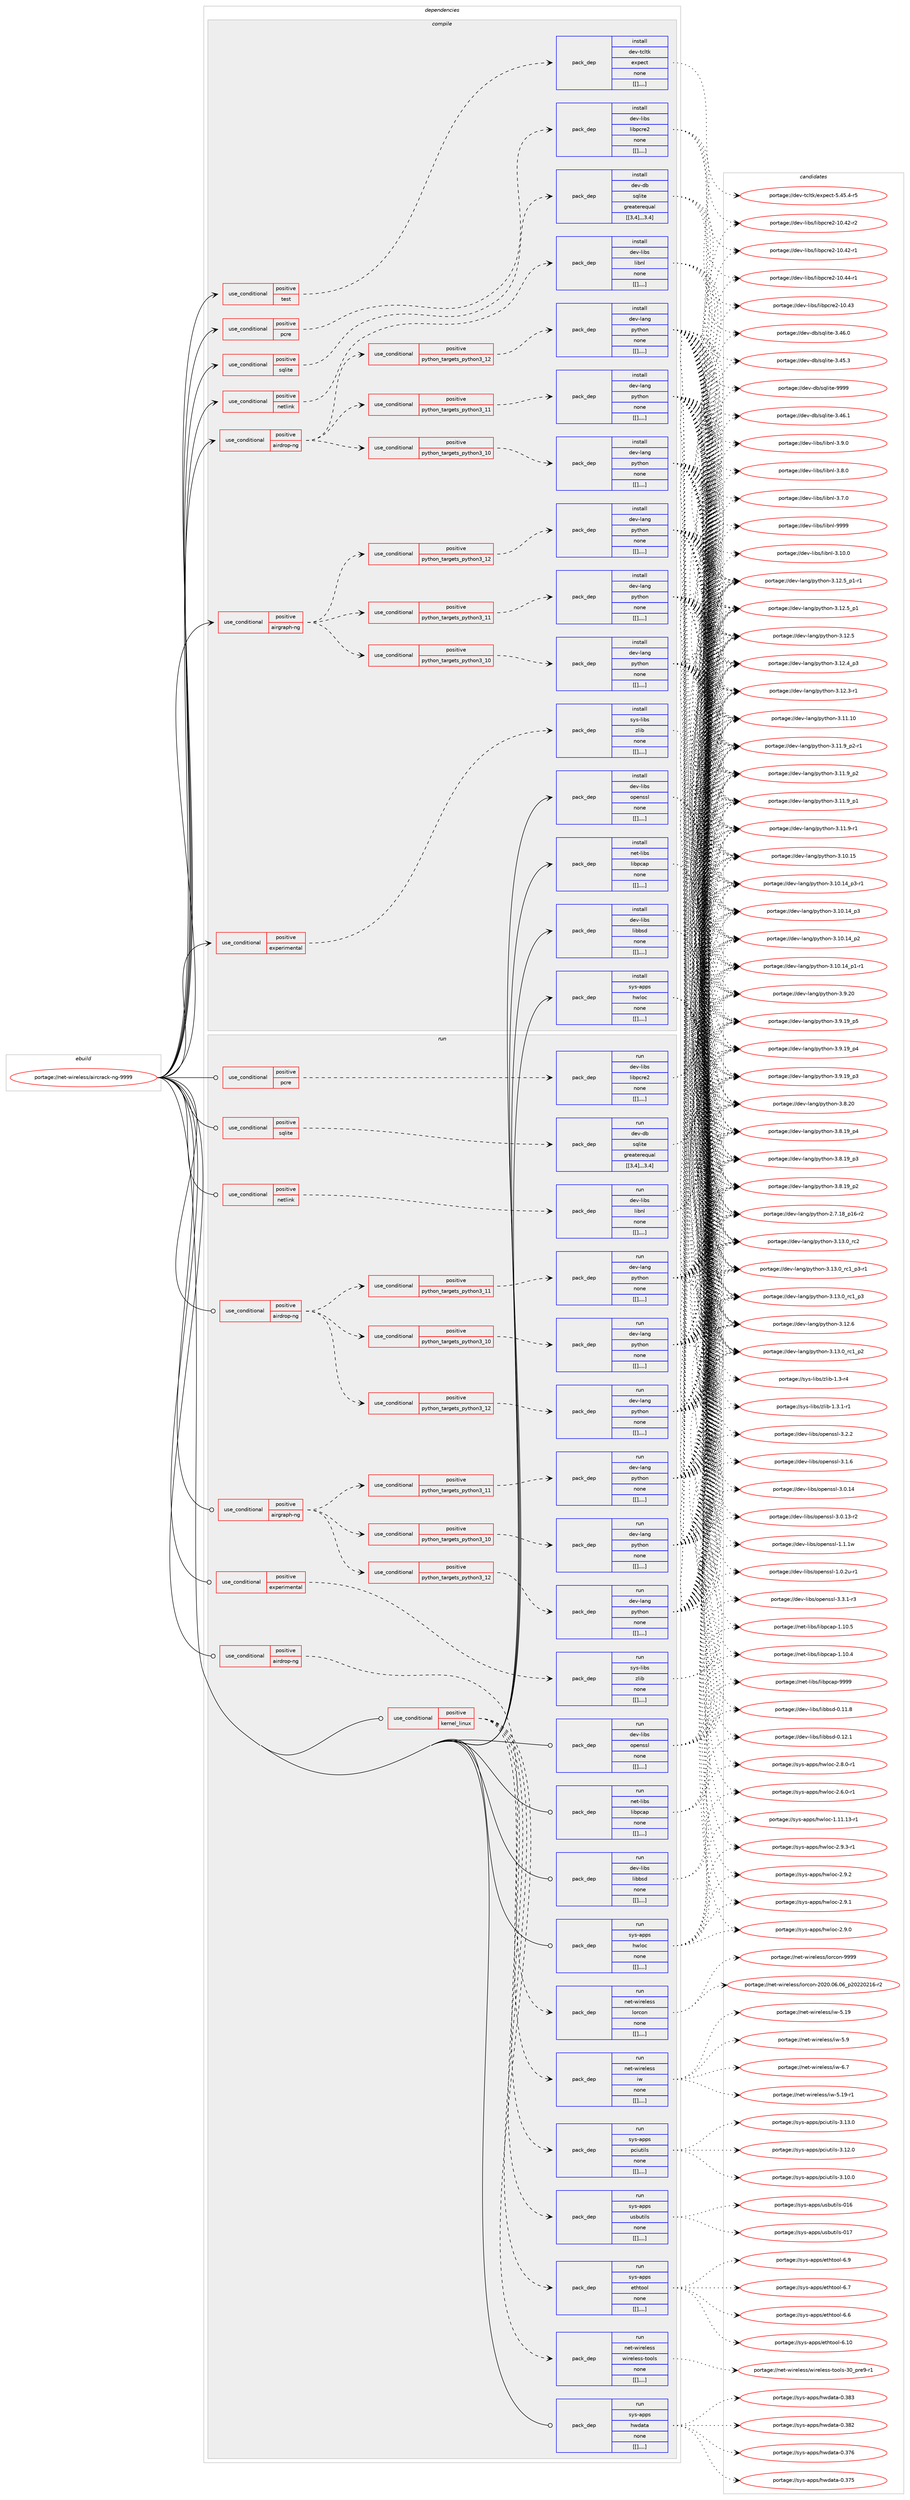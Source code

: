 digraph prolog {

# *************
# Graph options
# *************

newrank=true;
concentrate=true;
compound=true;
graph [rankdir=LR,fontname=Helvetica,fontsize=10,ranksep=1.5];#, ranksep=2.5, nodesep=0.2];
edge  [arrowhead=vee];
node  [fontname=Helvetica,fontsize=10];

# **********
# The ebuild
# **********

subgraph cluster_leftcol {
color=gray;
label=<<i>ebuild</i>>;
id [label="portage://net-wireless/aircrack-ng-9999", color=red, width=4, href="../net-wireless/aircrack-ng-9999.svg"];
}

# ****************
# The dependencies
# ****************

subgraph cluster_midcol {
color=gray;
label=<<i>dependencies</i>>;
subgraph cluster_compile {
fillcolor="#eeeeee";
style=filled;
label=<<i>compile</i>>;
subgraph cond106423 {
dependency403838 [label=<<TABLE BORDER="0" CELLBORDER="1" CELLSPACING="0" CELLPADDING="4"><TR><TD ROWSPAN="3" CELLPADDING="10">use_conditional</TD></TR><TR><TD>positive</TD></TR><TR><TD>airdrop-ng</TD></TR></TABLE>>, shape=none, color=red];
subgraph cond106424 {
dependency403839 [label=<<TABLE BORDER="0" CELLBORDER="1" CELLSPACING="0" CELLPADDING="4"><TR><TD ROWSPAN="3" CELLPADDING="10">use_conditional</TD></TR><TR><TD>positive</TD></TR><TR><TD>python_targets_python3_10</TD></TR></TABLE>>, shape=none, color=red];
subgraph pack294473 {
dependency403840 [label=<<TABLE BORDER="0" CELLBORDER="1" CELLSPACING="0" CELLPADDING="4" WIDTH="220"><TR><TD ROWSPAN="6" CELLPADDING="30">pack_dep</TD></TR><TR><TD WIDTH="110">install</TD></TR><TR><TD>dev-lang</TD></TR><TR><TD>python</TD></TR><TR><TD>none</TD></TR><TR><TD>[[],,,,]</TD></TR></TABLE>>, shape=none, color=blue];
}
dependency403839:e -> dependency403840:w [weight=20,style="dashed",arrowhead="vee"];
}
dependency403838:e -> dependency403839:w [weight=20,style="dashed",arrowhead="vee"];
subgraph cond106425 {
dependency403841 [label=<<TABLE BORDER="0" CELLBORDER="1" CELLSPACING="0" CELLPADDING="4"><TR><TD ROWSPAN="3" CELLPADDING="10">use_conditional</TD></TR><TR><TD>positive</TD></TR><TR><TD>python_targets_python3_11</TD></TR></TABLE>>, shape=none, color=red];
subgraph pack294474 {
dependency403842 [label=<<TABLE BORDER="0" CELLBORDER="1" CELLSPACING="0" CELLPADDING="4" WIDTH="220"><TR><TD ROWSPAN="6" CELLPADDING="30">pack_dep</TD></TR><TR><TD WIDTH="110">install</TD></TR><TR><TD>dev-lang</TD></TR><TR><TD>python</TD></TR><TR><TD>none</TD></TR><TR><TD>[[],,,,]</TD></TR></TABLE>>, shape=none, color=blue];
}
dependency403841:e -> dependency403842:w [weight=20,style="dashed",arrowhead="vee"];
}
dependency403838:e -> dependency403841:w [weight=20,style="dashed",arrowhead="vee"];
subgraph cond106426 {
dependency403843 [label=<<TABLE BORDER="0" CELLBORDER="1" CELLSPACING="0" CELLPADDING="4"><TR><TD ROWSPAN="3" CELLPADDING="10">use_conditional</TD></TR><TR><TD>positive</TD></TR><TR><TD>python_targets_python3_12</TD></TR></TABLE>>, shape=none, color=red];
subgraph pack294475 {
dependency403844 [label=<<TABLE BORDER="0" CELLBORDER="1" CELLSPACING="0" CELLPADDING="4" WIDTH="220"><TR><TD ROWSPAN="6" CELLPADDING="30">pack_dep</TD></TR><TR><TD WIDTH="110">install</TD></TR><TR><TD>dev-lang</TD></TR><TR><TD>python</TD></TR><TR><TD>none</TD></TR><TR><TD>[[],,,,]</TD></TR></TABLE>>, shape=none, color=blue];
}
dependency403843:e -> dependency403844:w [weight=20,style="dashed",arrowhead="vee"];
}
dependency403838:e -> dependency403843:w [weight=20,style="dashed",arrowhead="vee"];
}
id:e -> dependency403838:w [weight=20,style="solid",arrowhead="vee"];
subgraph cond106427 {
dependency403845 [label=<<TABLE BORDER="0" CELLBORDER="1" CELLSPACING="0" CELLPADDING="4"><TR><TD ROWSPAN="3" CELLPADDING="10">use_conditional</TD></TR><TR><TD>positive</TD></TR><TR><TD>airgraph-ng</TD></TR></TABLE>>, shape=none, color=red];
subgraph cond106428 {
dependency403846 [label=<<TABLE BORDER="0" CELLBORDER="1" CELLSPACING="0" CELLPADDING="4"><TR><TD ROWSPAN="3" CELLPADDING="10">use_conditional</TD></TR><TR><TD>positive</TD></TR><TR><TD>python_targets_python3_10</TD></TR></TABLE>>, shape=none, color=red];
subgraph pack294476 {
dependency403847 [label=<<TABLE BORDER="0" CELLBORDER="1" CELLSPACING="0" CELLPADDING="4" WIDTH="220"><TR><TD ROWSPAN="6" CELLPADDING="30">pack_dep</TD></TR><TR><TD WIDTH="110">install</TD></TR><TR><TD>dev-lang</TD></TR><TR><TD>python</TD></TR><TR><TD>none</TD></TR><TR><TD>[[],,,,]</TD></TR></TABLE>>, shape=none, color=blue];
}
dependency403846:e -> dependency403847:w [weight=20,style="dashed",arrowhead="vee"];
}
dependency403845:e -> dependency403846:w [weight=20,style="dashed",arrowhead="vee"];
subgraph cond106429 {
dependency403848 [label=<<TABLE BORDER="0" CELLBORDER="1" CELLSPACING="0" CELLPADDING="4"><TR><TD ROWSPAN="3" CELLPADDING="10">use_conditional</TD></TR><TR><TD>positive</TD></TR><TR><TD>python_targets_python3_11</TD></TR></TABLE>>, shape=none, color=red];
subgraph pack294477 {
dependency403849 [label=<<TABLE BORDER="0" CELLBORDER="1" CELLSPACING="0" CELLPADDING="4" WIDTH="220"><TR><TD ROWSPAN="6" CELLPADDING="30">pack_dep</TD></TR><TR><TD WIDTH="110">install</TD></TR><TR><TD>dev-lang</TD></TR><TR><TD>python</TD></TR><TR><TD>none</TD></TR><TR><TD>[[],,,,]</TD></TR></TABLE>>, shape=none, color=blue];
}
dependency403848:e -> dependency403849:w [weight=20,style="dashed",arrowhead="vee"];
}
dependency403845:e -> dependency403848:w [weight=20,style="dashed",arrowhead="vee"];
subgraph cond106430 {
dependency403850 [label=<<TABLE BORDER="0" CELLBORDER="1" CELLSPACING="0" CELLPADDING="4"><TR><TD ROWSPAN="3" CELLPADDING="10">use_conditional</TD></TR><TR><TD>positive</TD></TR><TR><TD>python_targets_python3_12</TD></TR></TABLE>>, shape=none, color=red];
subgraph pack294478 {
dependency403851 [label=<<TABLE BORDER="0" CELLBORDER="1" CELLSPACING="0" CELLPADDING="4" WIDTH="220"><TR><TD ROWSPAN="6" CELLPADDING="30">pack_dep</TD></TR><TR><TD WIDTH="110">install</TD></TR><TR><TD>dev-lang</TD></TR><TR><TD>python</TD></TR><TR><TD>none</TD></TR><TR><TD>[[],,,,]</TD></TR></TABLE>>, shape=none, color=blue];
}
dependency403850:e -> dependency403851:w [weight=20,style="dashed",arrowhead="vee"];
}
dependency403845:e -> dependency403850:w [weight=20,style="dashed",arrowhead="vee"];
}
id:e -> dependency403845:w [weight=20,style="solid",arrowhead="vee"];
subgraph cond106431 {
dependency403852 [label=<<TABLE BORDER="0" CELLBORDER="1" CELLSPACING="0" CELLPADDING="4"><TR><TD ROWSPAN="3" CELLPADDING="10">use_conditional</TD></TR><TR><TD>positive</TD></TR><TR><TD>experimental</TD></TR></TABLE>>, shape=none, color=red];
subgraph pack294479 {
dependency403853 [label=<<TABLE BORDER="0" CELLBORDER="1" CELLSPACING="0" CELLPADDING="4" WIDTH="220"><TR><TD ROWSPAN="6" CELLPADDING="30">pack_dep</TD></TR><TR><TD WIDTH="110">install</TD></TR><TR><TD>sys-libs</TD></TR><TR><TD>zlib</TD></TR><TR><TD>none</TD></TR><TR><TD>[[],,,,]</TD></TR></TABLE>>, shape=none, color=blue];
}
dependency403852:e -> dependency403853:w [weight=20,style="dashed",arrowhead="vee"];
}
id:e -> dependency403852:w [weight=20,style="solid",arrowhead="vee"];
subgraph cond106432 {
dependency403854 [label=<<TABLE BORDER="0" CELLBORDER="1" CELLSPACING="0" CELLPADDING="4"><TR><TD ROWSPAN="3" CELLPADDING="10">use_conditional</TD></TR><TR><TD>positive</TD></TR><TR><TD>netlink</TD></TR></TABLE>>, shape=none, color=red];
subgraph pack294480 {
dependency403855 [label=<<TABLE BORDER="0" CELLBORDER="1" CELLSPACING="0" CELLPADDING="4" WIDTH="220"><TR><TD ROWSPAN="6" CELLPADDING="30">pack_dep</TD></TR><TR><TD WIDTH="110">install</TD></TR><TR><TD>dev-libs</TD></TR><TR><TD>libnl</TD></TR><TR><TD>none</TD></TR><TR><TD>[[],,,,]</TD></TR></TABLE>>, shape=none, color=blue];
}
dependency403854:e -> dependency403855:w [weight=20,style="dashed",arrowhead="vee"];
}
id:e -> dependency403854:w [weight=20,style="solid",arrowhead="vee"];
subgraph cond106433 {
dependency403856 [label=<<TABLE BORDER="0" CELLBORDER="1" CELLSPACING="0" CELLPADDING="4"><TR><TD ROWSPAN="3" CELLPADDING="10">use_conditional</TD></TR><TR><TD>positive</TD></TR><TR><TD>pcre</TD></TR></TABLE>>, shape=none, color=red];
subgraph pack294481 {
dependency403857 [label=<<TABLE BORDER="0" CELLBORDER="1" CELLSPACING="0" CELLPADDING="4" WIDTH="220"><TR><TD ROWSPAN="6" CELLPADDING="30">pack_dep</TD></TR><TR><TD WIDTH="110">install</TD></TR><TR><TD>dev-libs</TD></TR><TR><TD>libpcre2</TD></TR><TR><TD>none</TD></TR><TR><TD>[[],,,,]</TD></TR></TABLE>>, shape=none, color=blue];
}
dependency403856:e -> dependency403857:w [weight=20,style="dashed",arrowhead="vee"];
}
id:e -> dependency403856:w [weight=20,style="solid",arrowhead="vee"];
subgraph cond106434 {
dependency403858 [label=<<TABLE BORDER="0" CELLBORDER="1" CELLSPACING="0" CELLPADDING="4"><TR><TD ROWSPAN="3" CELLPADDING="10">use_conditional</TD></TR><TR><TD>positive</TD></TR><TR><TD>sqlite</TD></TR></TABLE>>, shape=none, color=red];
subgraph pack294482 {
dependency403859 [label=<<TABLE BORDER="0" CELLBORDER="1" CELLSPACING="0" CELLPADDING="4" WIDTH="220"><TR><TD ROWSPAN="6" CELLPADDING="30">pack_dep</TD></TR><TR><TD WIDTH="110">install</TD></TR><TR><TD>dev-db</TD></TR><TR><TD>sqlite</TD></TR><TR><TD>greaterequal</TD></TR><TR><TD>[[3,4],,,3.4]</TD></TR></TABLE>>, shape=none, color=blue];
}
dependency403858:e -> dependency403859:w [weight=20,style="dashed",arrowhead="vee"];
}
id:e -> dependency403858:w [weight=20,style="solid",arrowhead="vee"];
subgraph cond106435 {
dependency403860 [label=<<TABLE BORDER="0" CELLBORDER="1" CELLSPACING="0" CELLPADDING="4"><TR><TD ROWSPAN="3" CELLPADDING="10">use_conditional</TD></TR><TR><TD>positive</TD></TR><TR><TD>test</TD></TR></TABLE>>, shape=none, color=red];
subgraph pack294483 {
dependency403861 [label=<<TABLE BORDER="0" CELLBORDER="1" CELLSPACING="0" CELLPADDING="4" WIDTH="220"><TR><TD ROWSPAN="6" CELLPADDING="30">pack_dep</TD></TR><TR><TD WIDTH="110">install</TD></TR><TR><TD>dev-tcltk</TD></TR><TR><TD>expect</TD></TR><TR><TD>none</TD></TR><TR><TD>[[],,,,]</TD></TR></TABLE>>, shape=none, color=blue];
}
dependency403860:e -> dependency403861:w [weight=20,style="dashed",arrowhead="vee"];
}
id:e -> dependency403860:w [weight=20,style="solid",arrowhead="vee"];
subgraph pack294484 {
dependency403862 [label=<<TABLE BORDER="0" CELLBORDER="1" CELLSPACING="0" CELLPADDING="4" WIDTH="220"><TR><TD ROWSPAN="6" CELLPADDING="30">pack_dep</TD></TR><TR><TD WIDTH="110">install</TD></TR><TR><TD>dev-libs</TD></TR><TR><TD>libbsd</TD></TR><TR><TD>none</TD></TR><TR><TD>[[],,,,]</TD></TR></TABLE>>, shape=none, color=blue];
}
id:e -> dependency403862:w [weight=20,style="solid",arrowhead="vee"];
subgraph pack294485 {
dependency403863 [label=<<TABLE BORDER="0" CELLBORDER="1" CELLSPACING="0" CELLPADDING="4" WIDTH="220"><TR><TD ROWSPAN="6" CELLPADDING="30">pack_dep</TD></TR><TR><TD WIDTH="110">install</TD></TR><TR><TD>dev-libs</TD></TR><TR><TD>openssl</TD></TR><TR><TD>none</TD></TR><TR><TD>[[],,,,]</TD></TR></TABLE>>, shape=none, color=blue];
}
id:e -> dependency403863:w [weight=20,style="solid",arrowhead="vee"];
subgraph pack294486 {
dependency403864 [label=<<TABLE BORDER="0" CELLBORDER="1" CELLSPACING="0" CELLPADDING="4" WIDTH="220"><TR><TD ROWSPAN="6" CELLPADDING="30">pack_dep</TD></TR><TR><TD WIDTH="110">install</TD></TR><TR><TD>net-libs</TD></TR><TR><TD>libpcap</TD></TR><TR><TD>none</TD></TR><TR><TD>[[],,,,]</TD></TR></TABLE>>, shape=none, color=blue];
}
id:e -> dependency403864:w [weight=20,style="solid",arrowhead="vee"];
subgraph pack294487 {
dependency403865 [label=<<TABLE BORDER="0" CELLBORDER="1" CELLSPACING="0" CELLPADDING="4" WIDTH="220"><TR><TD ROWSPAN="6" CELLPADDING="30">pack_dep</TD></TR><TR><TD WIDTH="110">install</TD></TR><TR><TD>sys-apps</TD></TR><TR><TD>hwloc</TD></TR><TR><TD>none</TD></TR><TR><TD>[[],,,,]</TD></TR></TABLE>>, shape=none, color=blue];
}
id:e -> dependency403865:w [weight=20,style="solid",arrowhead="vee"];
}
subgraph cluster_compileandrun {
fillcolor="#eeeeee";
style=filled;
label=<<i>compile and run</i>>;
}
subgraph cluster_run {
fillcolor="#eeeeee";
style=filled;
label=<<i>run</i>>;
subgraph cond106436 {
dependency403866 [label=<<TABLE BORDER="0" CELLBORDER="1" CELLSPACING="0" CELLPADDING="4"><TR><TD ROWSPAN="3" CELLPADDING="10">use_conditional</TD></TR><TR><TD>positive</TD></TR><TR><TD>airdrop-ng</TD></TR></TABLE>>, shape=none, color=red];
subgraph cond106437 {
dependency403867 [label=<<TABLE BORDER="0" CELLBORDER="1" CELLSPACING="0" CELLPADDING="4"><TR><TD ROWSPAN="3" CELLPADDING="10">use_conditional</TD></TR><TR><TD>positive</TD></TR><TR><TD>python_targets_python3_10</TD></TR></TABLE>>, shape=none, color=red];
subgraph pack294488 {
dependency403868 [label=<<TABLE BORDER="0" CELLBORDER="1" CELLSPACING="0" CELLPADDING="4" WIDTH="220"><TR><TD ROWSPAN="6" CELLPADDING="30">pack_dep</TD></TR><TR><TD WIDTH="110">run</TD></TR><TR><TD>dev-lang</TD></TR><TR><TD>python</TD></TR><TR><TD>none</TD></TR><TR><TD>[[],,,,]</TD></TR></TABLE>>, shape=none, color=blue];
}
dependency403867:e -> dependency403868:w [weight=20,style="dashed",arrowhead="vee"];
}
dependency403866:e -> dependency403867:w [weight=20,style="dashed",arrowhead="vee"];
subgraph cond106438 {
dependency403869 [label=<<TABLE BORDER="0" CELLBORDER="1" CELLSPACING="0" CELLPADDING="4"><TR><TD ROWSPAN="3" CELLPADDING="10">use_conditional</TD></TR><TR><TD>positive</TD></TR><TR><TD>python_targets_python3_11</TD></TR></TABLE>>, shape=none, color=red];
subgraph pack294489 {
dependency403870 [label=<<TABLE BORDER="0" CELLBORDER="1" CELLSPACING="0" CELLPADDING="4" WIDTH="220"><TR><TD ROWSPAN="6" CELLPADDING="30">pack_dep</TD></TR><TR><TD WIDTH="110">run</TD></TR><TR><TD>dev-lang</TD></TR><TR><TD>python</TD></TR><TR><TD>none</TD></TR><TR><TD>[[],,,,]</TD></TR></TABLE>>, shape=none, color=blue];
}
dependency403869:e -> dependency403870:w [weight=20,style="dashed",arrowhead="vee"];
}
dependency403866:e -> dependency403869:w [weight=20,style="dashed",arrowhead="vee"];
subgraph cond106439 {
dependency403871 [label=<<TABLE BORDER="0" CELLBORDER="1" CELLSPACING="0" CELLPADDING="4"><TR><TD ROWSPAN="3" CELLPADDING="10">use_conditional</TD></TR><TR><TD>positive</TD></TR><TR><TD>python_targets_python3_12</TD></TR></TABLE>>, shape=none, color=red];
subgraph pack294490 {
dependency403872 [label=<<TABLE BORDER="0" CELLBORDER="1" CELLSPACING="0" CELLPADDING="4" WIDTH="220"><TR><TD ROWSPAN="6" CELLPADDING="30">pack_dep</TD></TR><TR><TD WIDTH="110">run</TD></TR><TR><TD>dev-lang</TD></TR><TR><TD>python</TD></TR><TR><TD>none</TD></TR><TR><TD>[[],,,,]</TD></TR></TABLE>>, shape=none, color=blue];
}
dependency403871:e -> dependency403872:w [weight=20,style="dashed",arrowhead="vee"];
}
dependency403866:e -> dependency403871:w [weight=20,style="dashed",arrowhead="vee"];
}
id:e -> dependency403866:w [weight=20,style="solid",arrowhead="odot"];
subgraph cond106440 {
dependency403873 [label=<<TABLE BORDER="0" CELLBORDER="1" CELLSPACING="0" CELLPADDING="4"><TR><TD ROWSPAN="3" CELLPADDING="10">use_conditional</TD></TR><TR><TD>positive</TD></TR><TR><TD>airdrop-ng</TD></TR></TABLE>>, shape=none, color=red];
subgraph pack294491 {
dependency403874 [label=<<TABLE BORDER="0" CELLBORDER="1" CELLSPACING="0" CELLPADDING="4" WIDTH="220"><TR><TD ROWSPAN="6" CELLPADDING="30">pack_dep</TD></TR><TR><TD WIDTH="110">run</TD></TR><TR><TD>net-wireless</TD></TR><TR><TD>lorcon</TD></TR><TR><TD>none</TD></TR><TR><TD>[[],,,,]</TD></TR></TABLE>>, shape=none, color=blue];
}
dependency403873:e -> dependency403874:w [weight=20,style="dashed",arrowhead="vee"];
}
id:e -> dependency403873:w [weight=20,style="solid",arrowhead="odot"];
subgraph cond106441 {
dependency403875 [label=<<TABLE BORDER="0" CELLBORDER="1" CELLSPACING="0" CELLPADDING="4"><TR><TD ROWSPAN="3" CELLPADDING="10">use_conditional</TD></TR><TR><TD>positive</TD></TR><TR><TD>airgraph-ng</TD></TR></TABLE>>, shape=none, color=red];
subgraph cond106442 {
dependency403876 [label=<<TABLE BORDER="0" CELLBORDER="1" CELLSPACING="0" CELLPADDING="4"><TR><TD ROWSPAN="3" CELLPADDING="10">use_conditional</TD></TR><TR><TD>positive</TD></TR><TR><TD>python_targets_python3_10</TD></TR></TABLE>>, shape=none, color=red];
subgraph pack294492 {
dependency403877 [label=<<TABLE BORDER="0" CELLBORDER="1" CELLSPACING="0" CELLPADDING="4" WIDTH="220"><TR><TD ROWSPAN="6" CELLPADDING="30">pack_dep</TD></TR><TR><TD WIDTH="110">run</TD></TR><TR><TD>dev-lang</TD></TR><TR><TD>python</TD></TR><TR><TD>none</TD></TR><TR><TD>[[],,,,]</TD></TR></TABLE>>, shape=none, color=blue];
}
dependency403876:e -> dependency403877:w [weight=20,style="dashed",arrowhead="vee"];
}
dependency403875:e -> dependency403876:w [weight=20,style="dashed",arrowhead="vee"];
subgraph cond106443 {
dependency403878 [label=<<TABLE BORDER="0" CELLBORDER="1" CELLSPACING="0" CELLPADDING="4"><TR><TD ROWSPAN="3" CELLPADDING="10">use_conditional</TD></TR><TR><TD>positive</TD></TR><TR><TD>python_targets_python3_11</TD></TR></TABLE>>, shape=none, color=red];
subgraph pack294493 {
dependency403879 [label=<<TABLE BORDER="0" CELLBORDER="1" CELLSPACING="0" CELLPADDING="4" WIDTH="220"><TR><TD ROWSPAN="6" CELLPADDING="30">pack_dep</TD></TR><TR><TD WIDTH="110">run</TD></TR><TR><TD>dev-lang</TD></TR><TR><TD>python</TD></TR><TR><TD>none</TD></TR><TR><TD>[[],,,,]</TD></TR></TABLE>>, shape=none, color=blue];
}
dependency403878:e -> dependency403879:w [weight=20,style="dashed",arrowhead="vee"];
}
dependency403875:e -> dependency403878:w [weight=20,style="dashed",arrowhead="vee"];
subgraph cond106444 {
dependency403880 [label=<<TABLE BORDER="0" CELLBORDER="1" CELLSPACING="0" CELLPADDING="4"><TR><TD ROWSPAN="3" CELLPADDING="10">use_conditional</TD></TR><TR><TD>positive</TD></TR><TR><TD>python_targets_python3_12</TD></TR></TABLE>>, shape=none, color=red];
subgraph pack294494 {
dependency403881 [label=<<TABLE BORDER="0" CELLBORDER="1" CELLSPACING="0" CELLPADDING="4" WIDTH="220"><TR><TD ROWSPAN="6" CELLPADDING="30">pack_dep</TD></TR><TR><TD WIDTH="110">run</TD></TR><TR><TD>dev-lang</TD></TR><TR><TD>python</TD></TR><TR><TD>none</TD></TR><TR><TD>[[],,,,]</TD></TR></TABLE>>, shape=none, color=blue];
}
dependency403880:e -> dependency403881:w [weight=20,style="dashed",arrowhead="vee"];
}
dependency403875:e -> dependency403880:w [weight=20,style="dashed",arrowhead="vee"];
}
id:e -> dependency403875:w [weight=20,style="solid",arrowhead="odot"];
subgraph cond106445 {
dependency403882 [label=<<TABLE BORDER="0" CELLBORDER="1" CELLSPACING="0" CELLPADDING="4"><TR><TD ROWSPAN="3" CELLPADDING="10">use_conditional</TD></TR><TR><TD>positive</TD></TR><TR><TD>experimental</TD></TR></TABLE>>, shape=none, color=red];
subgraph pack294495 {
dependency403883 [label=<<TABLE BORDER="0" CELLBORDER="1" CELLSPACING="0" CELLPADDING="4" WIDTH="220"><TR><TD ROWSPAN="6" CELLPADDING="30">pack_dep</TD></TR><TR><TD WIDTH="110">run</TD></TR><TR><TD>sys-libs</TD></TR><TR><TD>zlib</TD></TR><TR><TD>none</TD></TR><TR><TD>[[],,,,]</TD></TR></TABLE>>, shape=none, color=blue];
}
dependency403882:e -> dependency403883:w [weight=20,style="dashed",arrowhead="vee"];
}
id:e -> dependency403882:w [weight=20,style="solid",arrowhead="odot"];
subgraph cond106446 {
dependency403884 [label=<<TABLE BORDER="0" CELLBORDER="1" CELLSPACING="0" CELLPADDING="4"><TR><TD ROWSPAN="3" CELLPADDING="10">use_conditional</TD></TR><TR><TD>positive</TD></TR><TR><TD>kernel_linux</TD></TR></TABLE>>, shape=none, color=red];
subgraph pack294496 {
dependency403885 [label=<<TABLE BORDER="0" CELLBORDER="1" CELLSPACING="0" CELLPADDING="4" WIDTH="220"><TR><TD ROWSPAN="6" CELLPADDING="30">pack_dep</TD></TR><TR><TD WIDTH="110">run</TD></TR><TR><TD>net-wireless</TD></TR><TR><TD>iw</TD></TR><TR><TD>none</TD></TR><TR><TD>[[],,,,]</TD></TR></TABLE>>, shape=none, color=blue];
}
dependency403884:e -> dependency403885:w [weight=20,style="dashed",arrowhead="vee"];
subgraph pack294497 {
dependency403886 [label=<<TABLE BORDER="0" CELLBORDER="1" CELLSPACING="0" CELLPADDING="4" WIDTH="220"><TR><TD ROWSPAN="6" CELLPADDING="30">pack_dep</TD></TR><TR><TD WIDTH="110">run</TD></TR><TR><TD>net-wireless</TD></TR><TR><TD>wireless-tools</TD></TR><TR><TD>none</TD></TR><TR><TD>[[],,,,]</TD></TR></TABLE>>, shape=none, color=blue];
}
dependency403884:e -> dependency403886:w [weight=20,style="dashed",arrowhead="vee"];
subgraph pack294498 {
dependency403887 [label=<<TABLE BORDER="0" CELLBORDER="1" CELLSPACING="0" CELLPADDING="4" WIDTH="220"><TR><TD ROWSPAN="6" CELLPADDING="30">pack_dep</TD></TR><TR><TD WIDTH="110">run</TD></TR><TR><TD>sys-apps</TD></TR><TR><TD>ethtool</TD></TR><TR><TD>none</TD></TR><TR><TD>[[],,,,]</TD></TR></TABLE>>, shape=none, color=blue];
}
dependency403884:e -> dependency403887:w [weight=20,style="dashed",arrowhead="vee"];
subgraph pack294499 {
dependency403888 [label=<<TABLE BORDER="0" CELLBORDER="1" CELLSPACING="0" CELLPADDING="4" WIDTH="220"><TR><TD ROWSPAN="6" CELLPADDING="30">pack_dep</TD></TR><TR><TD WIDTH="110">run</TD></TR><TR><TD>sys-apps</TD></TR><TR><TD>usbutils</TD></TR><TR><TD>none</TD></TR><TR><TD>[[],,,,]</TD></TR></TABLE>>, shape=none, color=blue];
}
dependency403884:e -> dependency403888:w [weight=20,style="dashed",arrowhead="vee"];
subgraph pack294500 {
dependency403889 [label=<<TABLE BORDER="0" CELLBORDER="1" CELLSPACING="0" CELLPADDING="4" WIDTH="220"><TR><TD ROWSPAN="6" CELLPADDING="30">pack_dep</TD></TR><TR><TD WIDTH="110">run</TD></TR><TR><TD>sys-apps</TD></TR><TR><TD>pciutils</TD></TR><TR><TD>none</TD></TR><TR><TD>[[],,,,]</TD></TR></TABLE>>, shape=none, color=blue];
}
dependency403884:e -> dependency403889:w [weight=20,style="dashed",arrowhead="vee"];
}
id:e -> dependency403884:w [weight=20,style="solid",arrowhead="odot"];
subgraph cond106447 {
dependency403890 [label=<<TABLE BORDER="0" CELLBORDER="1" CELLSPACING="0" CELLPADDING="4"><TR><TD ROWSPAN="3" CELLPADDING="10">use_conditional</TD></TR><TR><TD>positive</TD></TR><TR><TD>netlink</TD></TR></TABLE>>, shape=none, color=red];
subgraph pack294501 {
dependency403891 [label=<<TABLE BORDER="0" CELLBORDER="1" CELLSPACING="0" CELLPADDING="4" WIDTH="220"><TR><TD ROWSPAN="6" CELLPADDING="30">pack_dep</TD></TR><TR><TD WIDTH="110">run</TD></TR><TR><TD>dev-libs</TD></TR><TR><TD>libnl</TD></TR><TR><TD>none</TD></TR><TR><TD>[[],,,,]</TD></TR></TABLE>>, shape=none, color=blue];
}
dependency403890:e -> dependency403891:w [weight=20,style="dashed",arrowhead="vee"];
}
id:e -> dependency403890:w [weight=20,style="solid",arrowhead="odot"];
subgraph cond106448 {
dependency403892 [label=<<TABLE BORDER="0" CELLBORDER="1" CELLSPACING="0" CELLPADDING="4"><TR><TD ROWSPAN="3" CELLPADDING="10">use_conditional</TD></TR><TR><TD>positive</TD></TR><TR><TD>pcre</TD></TR></TABLE>>, shape=none, color=red];
subgraph pack294502 {
dependency403893 [label=<<TABLE BORDER="0" CELLBORDER="1" CELLSPACING="0" CELLPADDING="4" WIDTH="220"><TR><TD ROWSPAN="6" CELLPADDING="30">pack_dep</TD></TR><TR><TD WIDTH="110">run</TD></TR><TR><TD>dev-libs</TD></TR><TR><TD>libpcre2</TD></TR><TR><TD>none</TD></TR><TR><TD>[[],,,,]</TD></TR></TABLE>>, shape=none, color=blue];
}
dependency403892:e -> dependency403893:w [weight=20,style="dashed",arrowhead="vee"];
}
id:e -> dependency403892:w [weight=20,style="solid",arrowhead="odot"];
subgraph cond106449 {
dependency403894 [label=<<TABLE BORDER="0" CELLBORDER="1" CELLSPACING="0" CELLPADDING="4"><TR><TD ROWSPAN="3" CELLPADDING="10">use_conditional</TD></TR><TR><TD>positive</TD></TR><TR><TD>sqlite</TD></TR></TABLE>>, shape=none, color=red];
subgraph pack294503 {
dependency403895 [label=<<TABLE BORDER="0" CELLBORDER="1" CELLSPACING="0" CELLPADDING="4" WIDTH="220"><TR><TD ROWSPAN="6" CELLPADDING="30">pack_dep</TD></TR><TR><TD WIDTH="110">run</TD></TR><TR><TD>dev-db</TD></TR><TR><TD>sqlite</TD></TR><TR><TD>greaterequal</TD></TR><TR><TD>[[3,4],,,3.4]</TD></TR></TABLE>>, shape=none, color=blue];
}
dependency403894:e -> dependency403895:w [weight=20,style="dashed",arrowhead="vee"];
}
id:e -> dependency403894:w [weight=20,style="solid",arrowhead="odot"];
subgraph pack294504 {
dependency403896 [label=<<TABLE BORDER="0" CELLBORDER="1" CELLSPACING="0" CELLPADDING="4" WIDTH="220"><TR><TD ROWSPAN="6" CELLPADDING="30">pack_dep</TD></TR><TR><TD WIDTH="110">run</TD></TR><TR><TD>dev-libs</TD></TR><TR><TD>libbsd</TD></TR><TR><TD>none</TD></TR><TR><TD>[[],,,,]</TD></TR></TABLE>>, shape=none, color=blue];
}
id:e -> dependency403896:w [weight=20,style="solid",arrowhead="odot"];
subgraph pack294505 {
dependency403897 [label=<<TABLE BORDER="0" CELLBORDER="1" CELLSPACING="0" CELLPADDING="4" WIDTH="220"><TR><TD ROWSPAN="6" CELLPADDING="30">pack_dep</TD></TR><TR><TD WIDTH="110">run</TD></TR><TR><TD>dev-libs</TD></TR><TR><TD>openssl</TD></TR><TR><TD>none</TD></TR><TR><TD>[[],,,,]</TD></TR></TABLE>>, shape=none, color=blue];
}
id:e -> dependency403897:w [weight=20,style="solid",arrowhead="odot"];
subgraph pack294506 {
dependency403898 [label=<<TABLE BORDER="0" CELLBORDER="1" CELLSPACING="0" CELLPADDING="4" WIDTH="220"><TR><TD ROWSPAN="6" CELLPADDING="30">pack_dep</TD></TR><TR><TD WIDTH="110">run</TD></TR><TR><TD>net-libs</TD></TR><TR><TD>libpcap</TD></TR><TR><TD>none</TD></TR><TR><TD>[[],,,,]</TD></TR></TABLE>>, shape=none, color=blue];
}
id:e -> dependency403898:w [weight=20,style="solid",arrowhead="odot"];
subgraph pack294507 {
dependency403899 [label=<<TABLE BORDER="0" CELLBORDER="1" CELLSPACING="0" CELLPADDING="4" WIDTH="220"><TR><TD ROWSPAN="6" CELLPADDING="30">pack_dep</TD></TR><TR><TD WIDTH="110">run</TD></TR><TR><TD>sys-apps</TD></TR><TR><TD>hwdata</TD></TR><TR><TD>none</TD></TR><TR><TD>[[],,,,]</TD></TR></TABLE>>, shape=none, color=blue];
}
id:e -> dependency403899:w [weight=20,style="solid",arrowhead="odot"];
subgraph pack294508 {
dependency403900 [label=<<TABLE BORDER="0" CELLBORDER="1" CELLSPACING="0" CELLPADDING="4" WIDTH="220"><TR><TD ROWSPAN="6" CELLPADDING="30">pack_dep</TD></TR><TR><TD WIDTH="110">run</TD></TR><TR><TD>sys-apps</TD></TR><TR><TD>hwloc</TD></TR><TR><TD>none</TD></TR><TR><TD>[[],,,,]</TD></TR></TABLE>>, shape=none, color=blue];
}
id:e -> dependency403900:w [weight=20,style="solid",arrowhead="odot"];
}
}

# **************
# The candidates
# **************

subgraph cluster_choices {
rank=same;
color=gray;
label=<<i>candidates</i>>;

subgraph choice294473 {
color=black;
nodesep=1;
choice10010111845108971101034711212111610411111045514649514648951149950 [label="portage://dev-lang/python-3.13.0_rc2", color=red, width=4,href="../dev-lang/python-3.13.0_rc2.svg"];
choice1001011184510897110103471121211161041111104551464951464895114994995112514511449 [label="portage://dev-lang/python-3.13.0_rc1_p3-r1", color=red, width=4,href="../dev-lang/python-3.13.0_rc1_p3-r1.svg"];
choice100101118451089711010347112121116104111110455146495146489511499499511251 [label="portage://dev-lang/python-3.13.0_rc1_p3", color=red, width=4,href="../dev-lang/python-3.13.0_rc1_p3.svg"];
choice100101118451089711010347112121116104111110455146495146489511499499511250 [label="portage://dev-lang/python-3.13.0_rc1_p2", color=red, width=4,href="../dev-lang/python-3.13.0_rc1_p2.svg"];
choice10010111845108971101034711212111610411111045514649504654 [label="portage://dev-lang/python-3.12.6", color=red, width=4,href="../dev-lang/python-3.12.6.svg"];
choice1001011184510897110103471121211161041111104551464950465395112494511449 [label="portage://dev-lang/python-3.12.5_p1-r1", color=red, width=4,href="../dev-lang/python-3.12.5_p1-r1.svg"];
choice100101118451089711010347112121116104111110455146495046539511249 [label="portage://dev-lang/python-3.12.5_p1", color=red, width=4,href="../dev-lang/python-3.12.5_p1.svg"];
choice10010111845108971101034711212111610411111045514649504653 [label="portage://dev-lang/python-3.12.5", color=red, width=4,href="../dev-lang/python-3.12.5.svg"];
choice100101118451089711010347112121116104111110455146495046529511251 [label="portage://dev-lang/python-3.12.4_p3", color=red, width=4,href="../dev-lang/python-3.12.4_p3.svg"];
choice100101118451089711010347112121116104111110455146495046514511449 [label="portage://dev-lang/python-3.12.3-r1", color=red, width=4,href="../dev-lang/python-3.12.3-r1.svg"];
choice1001011184510897110103471121211161041111104551464949464948 [label="portage://dev-lang/python-3.11.10", color=red, width=4,href="../dev-lang/python-3.11.10.svg"];
choice1001011184510897110103471121211161041111104551464949465795112504511449 [label="portage://dev-lang/python-3.11.9_p2-r1", color=red, width=4,href="../dev-lang/python-3.11.9_p2-r1.svg"];
choice100101118451089711010347112121116104111110455146494946579511250 [label="portage://dev-lang/python-3.11.9_p2", color=red, width=4,href="../dev-lang/python-3.11.9_p2.svg"];
choice100101118451089711010347112121116104111110455146494946579511249 [label="portage://dev-lang/python-3.11.9_p1", color=red, width=4,href="../dev-lang/python-3.11.9_p1.svg"];
choice100101118451089711010347112121116104111110455146494946574511449 [label="portage://dev-lang/python-3.11.9-r1", color=red, width=4,href="../dev-lang/python-3.11.9-r1.svg"];
choice1001011184510897110103471121211161041111104551464948464953 [label="portage://dev-lang/python-3.10.15", color=red, width=4,href="../dev-lang/python-3.10.15.svg"];
choice100101118451089711010347112121116104111110455146494846495295112514511449 [label="portage://dev-lang/python-3.10.14_p3-r1", color=red, width=4,href="../dev-lang/python-3.10.14_p3-r1.svg"];
choice10010111845108971101034711212111610411111045514649484649529511251 [label="portage://dev-lang/python-3.10.14_p3", color=red, width=4,href="../dev-lang/python-3.10.14_p3.svg"];
choice10010111845108971101034711212111610411111045514649484649529511250 [label="portage://dev-lang/python-3.10.14_p2", color=red, width=4,href="../dev-lang/python-3.10.14_p2.svg"];
choice100101118451089711010347112121116104111110455146494846495295112494511449 [label="portage://dev-lang/python-3.10.14_p1-r1", color=red, width=4,href="../dev-lang/python-3.10.14_p1-r1.svg"];
choice10010111845108971101034711212111610411111045514657465048 [label="portage://dev-lang/python-3.9.20", color=red, width=4,href="../dev-lang/python-3.9.20.svg"];
choice100101118451089711010347112121116104111110455146574649579511253 [label="portage://dev-lang/python-3.9.19_p5", color=red, width=4,href="../dev-lang/python-3.9.19_p5.svg"];
choice100101118451089711010347112121116104111110455146574649579511252 [label="portage://dev-lang/python-3.9.19_p4", color=red, width=4,href="../dev-lang/python-3.9.19_p4.svg"];
choice100101118451089711010347112121116104111110455146574649579511251 [label="portage://dev-lang/python-3.9.19_p3", color=red, width=4,href="../dev-lang/python-3.9.19_p3.svg"];
choice10010111845108971101034711212111610411111045514656465048 [label="portage://dev-lang/python-3.8.20", color=red, width=4,href="../dev-lang/python-3.8.20.svg"];
choice100101118451089711010347112121116104111110455146564649579511252 [label="portage://dev-lang/python-3.8.19_p4", color=red, width=4,href="../dev-lang/python-3.8.19_p4.svg"];
choice100101118451089711010347112121116104111110455146564649579511251 [label="portage://dev-lang/python-3.8.19_p3", color=red, width=4,href="../dev-lang/python-3.8.19_p3.svg"];
choice100101118451089711010347112121116104111110455146564649579511250 [label="portage://dev-lang/python-3.8.19_p2", color=red, width=4,href="../dev-lang/python-3.8.19_p2.svg"];
choice100101118451089711010347112121116104111110455046554649569511249544511450 [label="portage://dev-lang/python-2.7.18_p16-r2", color=red, width=4,href="../dev-lang/python-2.7.18_p16-r2.svg"];
dependency403840:e -> choice10010111845108971101034711212111610411111045514649514648951149950:w [style=dotted,weight="100"];
dependency403840:e -> choice1001011184510897110103471121211161041111104551464951464895114994995112514511449:w [style=dotted,weight="100"];
dependency403840:e -> choice100101118451089711010347112121116104111110455146495146489511499499511251:w [style=dotted,weight="100"];
dependency403840:e -> choice100101118451089711010347112121116104111110455146495146489511499499511250:w [style=dotted,weight="100"];
dependency403840:e -> choice10010111845108971101034711212111610411111045514649504654:w [style=dotted,weight="100"];
dependency403840:e -> choice1001011184510897110103471121211161041111104551464950465395112494511449:w [style=dotted,weight="100"];
dependency403840:e -> choice100101118451089711010347112121116104111110455146495046539511249:w [style=dotted,weight="100"];
dependency403840:e -> choice10010111845108971101034711212111610411111045514649504653:w [style=dotted,weight="100"];
dependency403840:e -> choice100101118451089711010347112121116104111110455146495046529511251:w [style=dotted,weight="100"];
dependency403840:e -> choice100101118451089711010347112121116104111110455146495046514511449:w [style=dotted,weight="100"];
dependency403840:e -> choice1001011184510897110103471121211161041111104551464949464948:w [style=dotted,weight="100"];
dependency403840:e -> choice1001011184510897110103471121211161041111104551464949465795112504511449:w [style=dotted,weight="100"];
dependency403840:e -> choice100101118451089711010347112121116104111110455146494946579511250:w [style=dotted,weight="100"];
dependency403840:e -> choice100101118451089711010347112121116104111110455146494946579511249:w [style=dotted,weight="100"];
dependency403840:e -> choice100101118451089711010347112121116104111110455146494946574511449:w [style=dotted,weight="100"];
dependency403840:e -> choice1001011184510897110103471121211161041111104551464948464953:w [style=dotted,weight="100"];
dependency403840:e -> choice100101118451089711010347112121116104111110455146494846495295112514511449:w [style=dotted,weight="100"];
dependency403840:e -> choice10010111845108971101034711212111610411111045514649484649529511251:w [style=dotted,weight="100"];
dependency403840:e -> choice10010111845108971101034711212111610411111045514649484649529511250:w [style=dotted,weight="100"];
dependency403840:e -> choice100101118451089711010347112121116104111110455146494846495295112494511449:w [style=dotted,weight="100"];
dependency403840:e -> choice10010111845108971101034711212111610411111045514657465048:w [style=dotted,weight="100"];
dependency403840:e -> choice100101118451089711010347112121116104111110455146574649579511253:w [style=dotted,weight="100"];
dependency403840:e -> choice100101118451089711010347112121116104111110455146574649579511252:w [style=dotted,weight="100"];
dependency403840:e -> choice100101118451089711010347112121116104111110455146574649579511251:w [style=dotted,weight="100"];
dependency403840:e -> choice10010111845108971101034711212111610411111045514656465048:w [style=dotted,weight="100"];
dependency403840:e -> choice100101118451089711010347112121116104111110455146564649579511252:w [style=dotted,weight="100"];
dependency403840:e -> choice100101118451089711010347112121116104111110455146564649579511251:w [style=dotted,weight="100"];
dependency403840:e -> choice100101118451089711010347112121116104111110455146564649579511250:w [style=dotted,weight="100"];
dependency403840:e -> choice100101118451089711010347112121116104111110455046554649569511249544511450:w [style=dotted,weight="100"];
}
subgraph choice294474 {
color=black;
nodesep=1;
choice10010111845108971101034711212111610411111045514649514648951149950 [label="portage://dev-lang/python-3.13.0_rc2", color=red, width=4,href="../dev-lang/python-3.13.0_rc2.svg"];
choice1001011184510897110103471121211161041111104551464951464895114994995112514511449 [label="portage://dev-lang/python-3.13.0_rc1_p3-r1", color=red, width=4,href="../dev-lang/python-3.13.0_rc1_p3-r1.svg"];
choice100101118451089711010347112121116104111110455146495146489511499499511251 [label="portage://dev-lang/python-3.13.0_rc1_p3", color=red, width=4,href="../dev-lang/python-3.13.0_rc1_p3.svg"];
choice100101118451089711010347112121116104111110455146495146489511499499511250 [label="portage://dev-lang/python-3.13.0_rc1_p2", color=red, width=4,href="../dev-lang/python-3.13.0_rc1_p2.svg"];
choice10010111845108971101034711212111610411111045514649504654 [label="portage://dev-lang/python-3.12.6", color=red, width=4,href="../dev-lang/python-3.12.6.svg"];
choice1001011184510897110103471121211161041111104551464950465395112494511449 [label="portage://dev-lang/python-3.12.5_p1-r1", color=red, width=4,href="../dev-lang/python-3.12.5_p1-r1.svg"];
choice100101118451089711010347112121116104111110455146495046539511249 [label="portage://dev-lang/python-3.12.5_p1", color=red, width=4,href="../dev-lang/python-3.12.5_p1.svg"];
choice10010111845108971101034711212111610411111045514649504653 [label="portage://dev-lang/python-3.12.5", color=red, width=4,href="../dev-lang/python-3.12.5.svg"];
choice100101118451089711010347112121116104111110455146495046529511251 [label="portage://dev-lang/python-3.12.4_p3", color=red, width=4,href="../dev-lang/python-3.12.4_p3.svg"];
choice100101118451089711010347112121116104111110455146495046514511449 [label="portage://dev-lang/python-3.12.3-r1", color=red, width=4,href="../dev-lang/python-3.12.3-r1.svg"];
choice1001011184510897110103471121211161041111104551464949464948 [label="portage://dev-lang/python-3.11.10", color=red, width=4,href="../dev-lang/python-3.11.10.svg"];
choice1001011184510897110103471121211161041111104551464949465795112504511449 [label="portage://dev-lang/python-3.11.9_p2-r1", color=red, width=4,href="../dev-lang/python-3.11.9_p2-r1.svg"];
choice100101118451089711010347112121116104111110455146494946579511250 [label="portage://dev-lang/python-3.11.9_p2", color=red, width=4,href="../dev-lang/python-3.11.9_p2.svg"];
choice100101118451089711010347112121116104111110455146494946579511249 [label="portage://dev-lang/python-3.11.9_p1", color=red, width=4,href="../dev-lang/python-3.11.9_p1.svg"];
choice100101118451089711010347112121116104111110455146494946574511449 [label="portage://dev-lang/python-3.11.9-r1", color=red, width=4,href="../dev-lang/python-3.11.9-r1.svg"];
choice1001011184510897110103471121211161041111104551464948464953 [label="portage://dev-lang/python-3.10.15", color=red, width=4,href="../dev-lang/python-3.10.15.svg"];
choice100101118451089711010347112121116104111110455146494846495295112514511449 [label="portage://dev-lang/python-3.10.14_p3-r1", color=red, width=4,href="../dev-lang/python-3.10.14_p3-r1.svg"];
choice10010111845108971101034711212111610411111045514649484649529511251 [label="portage://dev-lang/python-3.10.14_p3", color=red, width=4,href="../dev-lang/python-3.10.14_p3.svg"];
choice10010111845108971101034711212111610411111045514649484649529511250 [label="portage://dev-lang/python-3.10.14_p2", color=red, width=4,href="../dev-lang/python-3.10.14_p2.svg"];
choice100101118451089711010347112121116104111110455146494846495295112494511449 [label="portage://dev-lang/python-3.10.14_p1-r1", color=red, width=4,href="../dev-lang/python-3.10.14_p1-r1.svg"];
choice10010111845108971101034711212111610411111045514657465048 [label="portage://dev-lang/python-3.9.20", color=red, width=4,href="../dev-lang/python-3.9.20.svg"];
choice100101118451089711010347112121116104111110455146574649579511253 [label="portage://dev-lang/python-3.9.19_p5", color=red, width=4,href="../dev-lang/python-3.9.19_p5.svg"];
choice100101118451089711010347112121116104111110455146574649579511252 [label="portage://dev-lang/python-3.9.19_p4", color=red, width=4,href="../dev-lang/python-3.9.19_p4.svg"];
choice100101118451089711010347112121116104111110455146574649579511251 [label="portage://dev-lang/python-3.9.19_p3", color=red, width=4,href="../dev-lang/python-3.9.19_p3.svg"];
choice10010111845108971101034711212111610411111045514656465048 [label="portage://dev-lang/python-3.8.20", color=red, width=4,href="../dev-lang/python-3.8.20.svg"];
choice100101118451089711010347112121116104111110455146564649579511252 [label="portage://dev-lang/python-3.8.19_p4", color=red, width=4,href="../dev-lang/python-3.8.19_p4.svg"];
choice100101118451089711010347112121116104111110455146564649579511251 [label="portage://dev-lang/python-3.8.19_p3", color=red, width=4,href="../dev-lang/python-3.8.19_p3.svg"];
choice100101118451089711010347112121116104111110455146564649579511250 [label="portage://dev-lang/python-3.8.19_p2", color=red, width=4,href="../dev-lang/python-3.8.19_p2.svg"];
choice100101118451089711010347112121116104111110455046554649569511249544511450 [label="portage://dev-lang/python-2.7.18_p16-r2", color=red, width=4,href="../dev-lang/python-2.7.18_p16-r2.svg"];
dependency403842:e -> choice10010111845108971101034711212111610411111045514649514648951149950:w [style=dotted,weight="100"];
dependency403842:e -> choice1001011184510897110103471121211161041111104551464951464895114994995112514511449:w [style=dotted,weight="100"];
dependency403842:e -> choice100101118451089711010347112121116104111110455146495146489511499499511251:w [style=dotted,weight="100"];
dependency403842:e -> choice100101118451089711010347112121116104111110455146495146489511499499511250:w [style=dotted,weight="100"];
dependency403842:e -> choice10010111845108971101034711212111610411111045514649504654:w [style=dotted,weight="100"];
dependency403842:e -> choice1001011184510897110103471121211161041111104551464950465395112494511449:w [style=dotted,weight="100"];
dependency403842:e -> choice100101118451089711010347112121116104111110455146495046539511249:w [style=dotted,weight="100"];
dependency403842:e -> choice10010111845108971101034711212111610411111045514649504653:w [style=dotted,weight="100"];
dependency403842:e -> choice100101118451089711010347112121116104111110455146495046529511251:w [style=dotted,weight="100"];
dependency403842:e -> choice100101118451089711010347112121116104111110455146495046514511449:w [style=dotted,weight="100"];
dependency403842:e -> choice1001011184510897110103471121211161041111104551464949464948:w [style=dotted,weight="100"];
dependency403842:e -> choice1001011184510897110103471121211161041111104551464949465795112504511449:w [style=dotted,weight="100"];
dependency403842:e -> choice100101118451089711010347112121116104111110455146494946579511250:w [style=dotted,weight="100"];
dependency403842:e -> choice100101118451089711010347112121116104111110455146494946579511249:w [style=dotted,weight="100"];
dependency403842:e -> choice100101118451089711010347112121116104111110455146494946574511449:w [style=dotted,weight="100"];
dependency403842:e -> choice1001011184510897110103471121211161041111104551464948464953:w [style=dotted,weight="100"];
dependency403842:e -> choice100101118451089711010347112121116104111110455146494846495295112514511449:w [style=dotted,weight="100"];
dependency403842:e -> choice10010111845108971101034711212111610411111045514649484649529511251:w [style=dotted,weight="100"];
dependency403842:e -> choice10010111845108971101034711212111610411111045514649484649529511250:w [style=dotted,weight="100"];
dependency403842:e -> choice100101118451089711010347112121116104111110455146494846495295112494511449:w [style=dotted,weight="100"];
dependency403842:e -> choice10010111845108971101034711212111610411111045514657465048:w [style=dotted,weight="100"];
dependency403842:e -> choice100101118451089711010347112121116104111110455146574649579511253:w [style=dotted,weight="100"];
dependency403842:e -> choice100101118451089711010347112121116104111110455146574649579511252:w [style=dotted,weight="100"];
dependency403842:e -> choice100101118451089711010347112121116104111110455146574649579511251:w [style=dotted,weight="100"];
dependency403842:e -> choice10010111845108971101034711212111610411111045514656465048:w [style=dotted,weight="100"];
dependency403842:e -> choice100101118451089711010347112121116104111110455146564649579511252:w [style=dotted,weight="100"];
dependency403842:e -> choice100101118451089711010347112121116104111110455146564649579511251:w [style=dotted,weight="100"];
dependency403842:e -> choice100101118451089711010347112121116104111110455146564649579511250:w [style=dotted,weight="100"];
dependency403842:e -> choice100101118451089711010347112121116104111110455046554649569511249544511450:w [style=dotted,weight="100"];
}
subgraph choice294475 {
color=black;
nodesep=1;
choice10010111845108971101034711212111610411111045514649514648951149950 [label="portage://dev-lang/python-3.13.0_rc2", color=red, width=4,href="../dev-lang/python-3.13.0_rc2.svg"];
choice1001011184510897110103471121211161041111104551464951464895114994995112514511449 [label="portage://dev-lang/python-3.13.0_rc1_p3-r1", color=red, width=4,href="../dev-lang/python-3.13.0_rc1_p3-r1.svg"];
choice100101118451089711010347112121116104111110455146495146489511499499511251 [label="portage://dev-lang/python-3.13.0_rc1_p3", color=red, width=4,href="../dev-lang/python-3.13.0_rc1_p3.svg"];
choice100101118451089711010347112121116104111110455146495146489511499499511250 [label="portage://dev-lang/python-3.13.0_rc1_p2", color=red, width=4,href="../dev-lang/python-3.13.0_rc1_p2.svg"];
choice10010111845108971101034711212111610411111045514649504654 [label="portage://dev-lang/python-3.12.6", color=red, width=4,href="../dev-lang/python-3.12.6.svg"];
choice1001011184510897110103471121211161041111104551464950465395112494511449 [label="portage://dev-lang/python-3.12.5_p1-r1", color=red, width=4,href="../dev-lang/python-3.12.5_p1-r1.svg"];
choice100101118451089711010347112121116104111110455146495046539511249 [label="portage://dev-lang/python-3.12.5_p1", color=red, width=4,href="../dev-lang/python-3.12.5_p1.svg"];
choice10010111845108971101034711212111610411111045514649504653 [label="portage://dev-lang/python-3.12.5", color=red, width=4,href="../dev-lang/python-3.12.5.svg"];
choice100101118451089711010347112121116104111110455146495046529511251 [label="portage://dev-lang/python-3.12.4_p3", color=red, width=4,href="../dev-lang/python-3.12.4_p3.svg"];
choice100101118451089711010347112121116104111110455146495046514511449 [label="portage://dev-lang/python-3.12.3-r1", color=red, width=4,href="../dev-lang/python-3.12.3-r1.svg"];
choice1001011184510897110103471121211161041111104551464949464948 [label="portage://dev-lang/python-3.11.10", color=red, width=4,href="../dev-lang/python-3.11.10.svg"];
choice1001011184510897110103471121211161041111104551464949465795112504511449 [label="portage://dev-lang/python-3.11.9_p2-r1", color=red, width=4,href="../dev-lang/python-3.11.9_p2-r1.svg"];
choice100101118451089711010347112121116104111110455146494946579511250 [label="portage://dev-lang/python-3.11.9_p2", color=red, width=4,href="../dev-lang/python-3.11.9_p2.svg"];
choice100101118451089711010347112121116104111110455146494946579511249 [label="portage://dev-lang/python-3.11.9_p1", color=red, width=4,href="../dev-lang/python-3.11.9_p1.svg"];
choice100101118451089711010347112121116104111110455146494946574511449 [label="portage://dev-lang/python-3.11.9-r1", color=red, width=4,href="../dev-lang/python-3.11.9-r1.svg"];
choice1001011184510897110103471121211161041111104551464948464953 [label="portage://dev-lang/python-3.10.15", color=red, width=4,href="../dev-lang/python-3.10.15.svg"];
choice100101118451089711010347112121116104111110455146494846495295112514511449 [label="portage://dev-lang/python-3.10.14_p3-r1", color=red, width=4,href="../dev-lang/python-3.10.14_p3-r1.svg"];
choice10010111845108971101034711212111610411111045514649484649529511251 [label="portage://dev-lang/python-3.10.14_p3", color=red, width=4,href="../dev-lang/python-3.10.14_p3.svg"];
choice10010111845108971101034711212111610411111045514649484649529511250 [label="portage://dev-lang/python-3.10.14_p2", color=red, width=4,href="../dev-lang/python-3.10.14_p2.svg"];
choice100101118451089711010347112121116104111110455146494846495295112494511449 [label="portage://dev-lang/python-3.10.14_p1-r1", color=red, width=4,href="../dev-lang/python-3.10.14_p1-r1.svg"];
choice10010111845108971101034711212111610411111045514657465048 [label="portage://dev-lang/python-3.9.20", color=red, width=4,href="../dev-lang/python-3.9.20.svg"];
choice100101118451089711010347112121116104111110455146574649579511253 [label="portage://dev-lang/python-3.9.19_p5", color=red, width=4,href="../dev-lang/python-3.9.19_p5.svg"];
choice100101118451089711010347112121116104111110455146574649579511252 [label="portage://dev-lang/python-3.9.19_p4", color=red, width=4,href="../dev-lang/python-3.9.19_p4.svg"];
choice100101118451089711010347112121116104111110455146574649579511251 [label="portage://dev-lang/python-3.9.19_p3", color=red, width=4,href="../dev-lang/python-3.9.19_p3.svg"];
choice10010111845108971101034711212111610411111045514656465048 [label="portage://dev-lang/python-3.8.20", color=red, width=4,href="../dev-lang/python-3.8.20.svg"];
choice100101118451089711010347112121116104111110455146564649579511252 [label="portage://dev-lang/python-3.8.19_p4", color=red, width=4,href="../dev-lang/python-3.8.19_p4.svg"];
choice100101118451089711010347112121116104111110455146564649579511251 [label="portage://dev-lang/python-3.8.19_p3", color=red, width=4,href="../dev-lang/python-3.8.19_p3.svg"];
choice100101118451089711010347112121116104111110455146564649579511250 [label="portage://dev-lang/python-3.8.19_p2", color=red, width=4,href="../dev-lang/python-3.8.19_p2.svg"];
choice100101118451089711010347112121116104111110455046554649569511249544511450 [label="portage://dev-lang/python-2.7.18_p16-r2", color=red, width=4,href="../dev-lang/python-2.7.18_p16-r2.svg"];
dependency403844:e -> choice10010111845108971101034711212111610411111045514649514648951149950:w [style=dotted,weight="100"];
dependency403844:e -> choice1001011184510897110103471121211161041111104551464951464895114994995112514511449:w [style=dotted,weight="100"];
dependency403844:e -> choice100101118451089711010347112121116104111110455146495146489511499499511251:w [style=dotted,weight="100"];
dependency403844:e -> choice100101118451089711010347112121116104111110455146495146489511499499511250:w [style=dotted,weight="100"];
dependency403844:e -> choice10010111845108971101034711212111610411111045514649504654:w [style=dotted,weight="100"];
dependency403844:e -> choice1001011184510897110103471121211161041111104551464950465395112494511449:w [style=dotted,weight="100"];
dependency403844:e -> choice100101118451089711010347112121116104111110455146495046539511249:w [style=dotted,weight="100"];
dependency403844:e -> choice10010111845108971101034711212111610411111045514649504653:w [style=dotted,weight="100"];
dependency403844:e -> choice100101118451089711010347112121116104111110455146495046529511251:w [style=dotted,weight="100"];
dependency403844:e -> choice100101118451089711010347112121116104111110455146495046514511449:w [style=dotted,weight="100"];
dependency403844:e -> choice1001011184510897110103471121211161041111104551464949464948:w [style=dotted,weight="100"];
dependency403844:e -> choice1001011184510897110103471121211161041111104551464949465795112504511449:w [style=dotted,weight="100"];
dependency403844:e -> choice100101118451089711010347112121116104111110455146494946579511250:w [style=dotted,weight="100"];
dependency403844:e -> choice100101118451089711010347112121116104111110455146494946579511249:w [style=dotted,weight="100"];
dependency403844:e -> choice100101118451089711010347112121116104111110455146494946574511449:w [style=dotted,weight="100"];
dependency403844:e -> choice1001011184510897110103471121211161041111104551464948464953:w [style=dotted,weight="100"];
dependency403844:e -> choice100101118451089711010347112121116104111110455146494846495295112514511449:w [style=dotted,weight="100"];
dependency403844:e -> choice10010111845108971101034711212111610411111045514649484649529511251:w [style=dotted,weight="100"];
dependency403844:e -> choice10010111845108971101034711212111610411111045514649484649529511250:w [style=dotted,weight="100"];
dependency403844:e -> choice100101118451089711010347112121116104111110455146494846495295112494511449:w [style=dotted,weight="100"];
dependency403844:e -> choice10010111845108971101034711212111610411111045514657465048:w [style=dotted,weight="100"];
dependency403844:e -> choice100101118451089711010347112121116104111110455146574649579511253:w [style=dotted,weight="100"];
dependency403844:e -> choice100101118451089711010347112121116104111110455146574649579511252:w [style=dotted,weight="100"];
dependency403844:e -> choice100101118451089711010347112121116104111110455146574649579511251:w [style=dotted,weight="100"];
dependency403844:e -> choice10010111845108971101034711212111610411111045514656465048:w [style=dotted,weight="100"];
dependency403844:e -> choice100101118451089711010347112121116104111110455146564649579511252:w [style=dotted,weight="100"];
dependency403844:e -> choice100101118451089711010347112121116104111110455146564649579511251:w [style=dotted,weight="100"];
dependency403844:e -> choice100101118451089711010347112121116104111110455146564649579511250:w [style=dotted,weight="100"];
dependency403844:e -> choice100101118451089711010347112121116104111110455046554649569511249544511450:w [style=dotted,weight="100"];
}
subgraph choice294476 {
color=black;
nodesep=1;
choice10010111845108971101034711212111610411111045514649514648951149950 [label="portage://dev-lang/python-3.13.0_rc2", color=red, width=4,href="../dev-lang/python-3.13.0_rc2.svg"];
choice1001011184510897110103471121211161041111104551464951464895114994995112514511449 [label="portage://dev-lang/python-3.13.0_rc1_p3-r1", color=red, width=4,href="../dev-lang/python-3.13.0_rc1_p3-r1.svg"];
choice100101118451089711010347112121116104111110455146495146489511499499511251 [label="portage://dev-lang/python-3.13.0_rc1_p3", color=red, width=4,href="../dev-lang/python-3.13.0_rc1_p3.svg"];
choice100101118451089711010347112121116104111110455146495146489511499499511250 [label="portage://dev-lang/python-3.13.0_rc1_p2", color=red, width=4,href="../dev-lang/python-3.13.0_rc1_p2.svg"];
choice10010111845108971101034711212111610411111045514649504654 [label="portage://dev-lang/python-3.12.6", color=red, width=4,href="../dev-lang/python-3.12.6.svg"];
choice1001011184510897110103471121211161041111104551464950465395112494511449 [label="portage://dev-lang/python-3.12.5_p1-r1", color=red, width=4,href="../dev-lang/python-3.12.5_p1-r1.svg"];
choice100101118451089711010347112121116104111110455146495046539511249 [label="portage://dev-lang/python-3.12.5_p1", color=red, width=4,href="../dev-lang/python-3.12.5_p1.svg"];
choice10010111845108971101034711212111610411111045514649504653 [label="portage://dev-lang/python-3.12.5", color=red, width=4,href="../dev-lang/python-3.12.5.svg"];
choice100101118451089711010347112121116104111110455146495046529511251 [label="portage://dev-lang/python-3.12.4_p3", color=red, width=4,href="../dev-lang/python-3.12.4_p3.svg"];
choice100101118451089711010347112121116104111110455146495046514511449 [label="portage://dev-lang/python-3.12.3-r1", color=red, width=4,href="../dev-lang/python-3.12.3-r1.svg"];
choice1001011184510897110103471121211161041111104551464949464948 [label="portage://dev-lang/python-3.11.10", color=red, width=4,href="../dev-lang/python-3.11.10.svg"];
choice1001011184510897110103471121211161041111104551464949465795112504511449 [label="portage://dev-lang/python-3.11.9_p2-r1", color=red, width=4,href="../dev-lang/python-3.11.9_p2-r1.svg"];
choice100101118451089711010347112121116104111110455146494946579511250 [label="portage://dev-lang/python-3.11.9_p2", color=red, width=4,href="../dev-lang/python-3.11.9_p2.svg"];
choice100101118451089711010347112121116104111110455146494946579511249 [label="portage://dev-lang/python-3.11.9_p1", color=red, width=4,href="../dev-lang/python-3.11.9_p1.svg"];
choice100101118451089711010347112121116104111110455146494946574511449 [label="portage://dev-lang/python-3.11.9-r1", color=red, width=4,href="../dev-lang/python-3.11.9-r1.svg"];
choice1001011184510897110103471121211161041111104551464948464953 [label="portage://dev-lang/python-3.10.15", color=red, width=4,href="../dev-lang/python-3.10.15.svg"];
choice100101118451089711010347112121116104111110455146494846495295112514511449 [label="portage://dev-lang/python-3.10.14_p3-r1", color=red, width=4,href="../dev-lang/python-3.10.14_p3-r1.svg"];
choice10010111845108971101034711212111610411111045514649484649529511251 [label="portage://dev-lang/python-3.10.14_p3", color=red, width=4,href="../dev-lang/python-3.10.14_p3.svg"];
choice10010111845108971101034711212111610411111045514649484649529511250 [label="portage://dev-lang/python-3.10.14_p2", color=red, width=4,href="../dev-lang/python-3.10.14_p2.svg"];
choice100101118451089711010347112121116104111110455146494846495295112494511449 [label="portage://dev-lang/python-3.10.14_p1-r1", color=red, width=4,href="../dev-lang/python-3.10.14_p1-r1.svg"];
choice10010111845108971101034711212111610411111045514657465048 [label="portage://dev-lang/python-3.9.20", color=red, width=4,href="../dev-lang/python-3.9.20.svg"];
choice100101118451089711010347112121116104111110455146574649579511253 [label="portage://dev-lang/python-3.9.19_p5", color=red, width=4,href="../dev-lang/python-3.9.19_p5.svg"];
choice100101118451089711010347112121116104111110455146574649579511252 [label="portage://dev-lang/python-3.9.19_p4", color=red, width=4,href="../dev-lang/python-3.9.19_p4.svg"];
choice100101118451089711010347112121116104111110455146574649579511251 [label="portage://dev-lang/python-3.9.19_p3", color=red, width=4,href="../dev-lang/python-3.9.19_p3.svg"];
choice10010111845108971101034711212111610411111045514656465048 [label="portage://dev-lang/python-3.8.20", color=red, width=4,href="../dev-lang/python-3.8.20.svg"];
choice100101118451089711010347112121116104111110455146564649579511252 [label="portage://dev-lang/python-3.8.19_p4", color=red, width=4,href="../dev-lang/python-3.8.19_p4.svg"];
choice100101118451089711010347112121116104111110455146564649579511251 [label="portage://dev-lang/python-3.8.19_p3", color=red, width=4,href="../dev-lang/python-3.8.19_p3.svg"];
choice100101118451089711010347112121116104111110455146564649579511250 [label="portage://dev-lang/python-3.8.19_p2", color=red, width=4,href="../dev-lang/python-3.8.19_p2.svg"];
choice100101118451089711010347112121116104111110455046554649569511249544511450 [label="portage://dev-lang/python-2.7.18_p16-r2", color=red, width=4,href="../dev-lang/python-2.7.18_p16-r2.svg"];
dependency403847:e -> choice10010111845108971101034711212111610411111045514649514648951149950:w [style=dotted,weight="100"];
dependency403847:e -> choice1001011184510897110103471121211161041111104551464951464895114994995112514511449:w [style=dotted,weight="100"];
dependency403847:e -> choice100101118451089711010347112121116104111110455146495146489511499499511251:w [style=dotted,weight="100"];
dependency403847:e -> choice100101118451089711010347112121116104111110455146495146489511499499511250:w [style=dotted,weight="100"];
dependency403847:e -> choice10010111845108971101034711212111610411111045514649504654:w [style=dotted,weight="100"];
dependency403847:e -> choice1001011184510897110103471121211161041111104551464950465395112494511449:w [style=dotted,weight="100"];
dependency403847:e -> choice100101118451089711010347112121116104111110455146495046539511249:w [style=dotted,weight="100"];
dependency403847:e -> choice10010111845108971101034711212111610411111045514649504653:w [style=dotted,weight="100"];
dependency403847:e -> choice100101118451089711010347112121116104111110455146495046529511251:w [style=dotted,weight="100"];
dependency403847:e -> choice100101118451089711010347112121116104111110455146495046514511449:w [style=dotted,weight="100"];
dependency403847:e -> choice1001011184510897110103471121211161041111104551464949464948:w [style=dotted,weight="100"];
dependency403847:e -> choice1001011184510897110103471121211161041111104551464949465795112504511449:w [style=dotted,weight="100"];
dependency403847:e -> choice100101118451089711010347112121116104111110455146494946579511250:w [style=dotted,weight="100"];
dependency403847:e -> choice100101118451089711010347112121116104111110455146494946579511249:w [style=dotted,weight="100"];
dependency403847:e -> choice100101118451089711010347112121116104111110455146494946574511449:w [style=dotted,weight="100"];
dependency403847:e -> choice1001011184510897110103471121211161041111104551464948464953:w [style=dotted,weight="100"];
dependency403847:e -> choice100101118451089711010347112121116104111110455146494846495295112514511449:w [style=dotted,weight="100"];
dependency403847:e -> choice10010111845108971101034711212111610411111045514649484649529511251:w [style=dotted,weight="100"];
dependency403847:e -> choice10010111845108971101034711212111610411111045514649484649529511250:w [style=dotted,weight="100"];
dependency403847:e -> choice100101118451089711010347112121116104111110455146494846495295112494511449:w [style=dotted,weight="100"];
dependency403847:e -> choice10010111845108971101034711212111610411111045514657465048:w [style=dotted,weight="100"];
dependency403847:e -> choice100101118451089711010347112121116104111110455146574649579511253:w [style=dotted,weight="100"];
dependency403847:e -> choice100101118451089711010347112121116104111110455146574649579511252:w [style=dotted,weight="100"];
dependency403847:e -> choice100101118451089711010347112121116104111110455146574649579511251:w [style=dotted,weight="100"];
dependency403847:e -> choice10010111845108971101034711212111610411111045514656465048:w [style=dotted,weight="100"];
dependency403847:e -> choice100101118451089711010347112121116104111110455146564649579511252:w [style=dotted,weight="100"];
dependency403847:e -> choice100101118451089711010347112121116104111110455146564649579511251:w [style=dotted,weight="100"];
dependency403847:e -> choice100101118451089711010347112121116104111110455146564649579511250:w [style=dotted,weight="100"];
dependency403847:e -> choice100101118451089711010347112121116104111110455046554649569511249544511450:w [style=dotted,weight="100"];
}
subgraph choice294477 {
color=black;
nodesep=1;
choice10010111845108971101034711212111610411111045514649514648951149950 [label="portage://dev-lang/python-3.13.0_rc2", color=red, width=4,href="../dev-lang/python-3.13.0_rc2.svg"];
choice1001011184510897110103471121211161041111104551464951464895114994995112514511449 [label="portage://dev-lang/python-3.13.0_rc1_p3-r1", color=red, width=4,href="../dev-lang/python-3.13.0_rc1_p3-r1.svg"];
choice100101118451089711010347112121116104111110455146495146489511499499511251 [label="portage://dev-lang/python-3.13.0_rc1_p3", color=red, width=4,href="../dev-lang/python-3.13.0_rc1_p3.svg"];
choice100101118451089711010347112121116104111110455146495146489511499499511250 [label="portage://dev-lang/python-3.13.0_rc1_p2", color=red, width=4,href="../dev-lang/python-3.13.0_rc1_p2.svg"];
choice10010111845108971101034711212111610411111045514649504654 [label="portage://dev-lang/python-3.12.6", color=red, width=4,href="../dev-lang/python-3.12.6.svg"];
choice1001011184510897110103471121211161041111104551464950465395112494511449 [label="portage://dev-lang/python-3.12.5_p1-r1", color=red, width=4,href="../dev-lang/python-3.12.5_p1-r1.svg"];
choice100101118451089711010347112121116104111110455146495046539511249 [label="portage://dev-lang/python-3.12.5_p1", color=red, width=4,href="../dev-lang/python-3.12.5_p1.svg"];
choice10010111845108971101034711212111610411111045514649504653 [label="portage://dev-lang/python-3.12.5", color=red, width=4,href="../dev-lang/python-3.12.5.svg"];
choice100101118451089711010347112121116104111110455146495046529511251 [label="portage://dev-lang/python-3.12.4_p3", color=red, width=4,href="../dev-lang/python-3.12.4_p3.svg"];
choice100101118451089711010347112121116104111110455146495046514511449 [label="portage://dev-lang/python-3.12.3-r1", color=red, width=4,href="../dev-lang/python-3.12.3-r1.svg"];
choice1001011184510897110103471121211161041111104551464949464948 [label="portage://dev-lang/python-3.11.10", color=red, width=4,href="../dev-lang/python-3.11.10.svg"];
choice1001011184510897110103471121211161041111104551464949465795112504511449 [label="portage://dev-lang/python-3.11.9_p2-r1", color=red, width=4,href="../dev-lang/python-3.11.9_p2-r1.svg"];
choice100101118451089711010347112121116104111110455146494946579511250 [label="portage://dev-lang/python-3.11.9_p2", color=red, width=4,href="../dev-lang/python-3.11.9_p2.svg"];
choice100101118451089711010347112121116104111110455146494946579511249 [label="portage://dev-lang/python-3.11.9_p1", color=red, width=4,href="../dev-lang/python-3.11.9_p1.svg"];
choice100101118451089711010347112121116104111110455146494946574511449 [label="portage://dev-lang/python-3.11.9-r1", color=red, width=4,href="../dev-lang/python-3.11.9-r1.svg"];
choice1001011184510897110103471121211161041111104551464948464953 [label="portage://dev-lang/python-3.10.15", color=red, width=4,href="../dev-lang/python-3.10.15.svg"];
choice100101118451089711010347112121116104111110455146494846495295112514511449 [label="portage://dev-lang/python-3.10.14_p3-r1", color=red, width=4,href="../dev-lang/python-3.10.14_p3-r1.svg"];
choice10010111845108971101034711212111610411111045514649484649529511251 [label="portage://dev-lang/python-3.10.14_p3", color=red, width=4,href="../dev-lang/python-3.10.14_p3.svg"];
choice10010111845108971101034711212111610411111045514649484649529511250 [label="portage://dev-lang/python-3.10.14_p2", color=red, width=4,href="../dev-lang/python-3.10.14_p2.svg"];
choice100101118451089711010347112121116104111110455146494846495295112494511449 [label="portage://dev-lang/python-3.10.14_p1-r1", color=red, width=4,href="../dev-lang/python-3.10.14_p1-r1.svg"];
choice10010111845108971101034711212111610411111045514657465048 [label="portage://dev-lang/python-3.9.20", color=red, width=4,href="../dev-lang/python-3.9.20.svg"];
choice100101118451089711010347112121116104111110455146574649579511253 [label="portage://dev-lang/python-3.9.19_p5", color=red, width=4,href="../dev-lang/python-3.9.19_p5.svg"];
choice100101118451089711010347112121116104111110455146574649579511252 [label="portage://dev-lang/python-3.9.19_p4", color=red, width=4,href="../dev-lang/python-3.9.19_p4.svg"];
choice100101118451089711010347112121116104111110455146574649579511251 [label="portage://dev-lang/python-3.9.19_p3", color=red, width=4,href="../dev-lang/python-3.9.19_p3.svg"];
choice10010111845108971101034711212111610411111045514656465048 [label="portage://dev-lang/python-3.8.20", color=red, width=4,href="../dev-lang/python-3.8.20.svg"];
choice100101118451089711010347112121116104111110455146564649579511252 [label="portage://dev-lang/python-3.8.19_p4", color=red, width=4,href="../dev-lang/python-3.8.19_p4.svg"];
choice100101118451089711010347112121116104111110455146564649579511251 [label="portage://dev-lang/python-3.8.19_p3", color=red, width=4,href="../dev-lang/python-3.8.19_p3.svg"];
choice100101118451089711010347112121116104111110455146564649579511250 [label="portage://dev-lang/python-3.8.19_p2", color=red, width=4,href="../dev-lang/python-3.8.19_p2.svg"];
choice100101118451089711010347112121116104111110455046554649569511249544511450 [label="portage://dev-lang/python-2.7.18_p16-r2", color=red, width=4,href="../dev-lang/python-2.7.18_p16-r2.svg"];
dependency403849:e -> choice10010111845108971101034711212111610411111045514649514648951149950:w [style=dotted,weight="100"];
dependency403849:e -> choice1001011184510897110103471121211161041111104551464951464895114994995112514511449:w [style=dotted,weight="100"];
dependency403849:e -> choice100101118451089711010347112121116104111110455146495146489511499499511251:w [style=dotted,weight="100"];
dependency403849:e -> choice100101118451089711010347112121116104111110455146495146489511499499511250:w [style=dotted,weight="100"];
dependency403849:e -> choice10010111845108971101034711212111610411111045514649504654:w [style=dotted,weight="100"];
dependency403849:e -> choice1001011184510897110103471121211161041111104551464950465395112494511449:w [style=dotted,weight="100"];
dependency403849:e -> choice100101118451089711010347112121116104111110455146495046539511249:w [style=dotted,weight="100"];
dependency403849:e -> choice10010111845108971101034711212111610411111045514649504653:w [style=dotted,weight="100"];
dependency403849:e -> choice100101118451089711010347112121116104111110455146495046529511251:w [style=dotted,weight="100"];
dependency403849:e -> choice100101118451089711010347112121116104111110455146495046514511449:w [style=dotted,weight="100"];
dependency403849:e -> choice1001011184510897110103471121211161041111104551464949464948:w [style=dotted,weight="100"];
dependency403849:e -> choice1001011184510897110103471121211161041111104551464949465795112504511449:w [style=dotted,weight="100"];
dependency403849:e -> choice100101118451089711010347112121116104111110455146494946579511250:w [style=dotted,weight="100"];
dependency403849:e -> choice100101118451089711010347112121116104111110455146494946579511249:w [style=dotted,weight="100"];
dependency403849:e -> choice100101118451089711010347112121116104111110455146494946574511449:w [style=dotted,weight="100"];
dependency403849:e -> choice1001011184510897110103471121211161041111104551464948464953:w [style=dotted,weight="100"];
dependency403849:e -> choice100101118451089711010347112121116104111110455146494846495295112514511449:w [style=dotted,weight="100"];
dependency403849:e -> choice10010111845108971101034711212111610411111045514649484649529511251:w [style=dotted,weight="100"];
dependency403849:e -> choice10010111845108971101034711212111610411111045514649484649529511250:w [style=dotted,weight="100"];
dependency403849:e -> choice100101118451089711010347112121116104111110455146494846495295112494511449:w [style=dotted,weight="100"];
dependency403849:e -> choice10010111845108971101034711212111610411111045514657465048:w [style=dotted,weight="100"];
dependency403849:e -> choice100101118451089711010347112121116104111110455146574649579511253:w [style=dotted,weight="100"];
dependency403849:e -> choice100101118451089711010347112121116104111110455146574649579511252:w [style=dotted,weight="100"];
dependency403849:e -> choice100101118451089711010347112121116104111110455146574649579511251:w [style=dotted,weight="100"];
dependency403849:e -> choice10010111845108971101034711212111610411111045514656465048:w [style=dotted,weight="100"];
dependency403849:e -> choice100101118451089711010347112121116104111110455146564649579511252:w [style=dotted,weight="100"];
dependency403849:e -> choice100101118451089711010347112121116104111110455146564649579511251:w [style=dotted,weight="100"];
dependency403849:e -> choice100101118451089711010347112121116104111110455146564649579511250:w [style=dotted,weight="100"];
dependency403849:e -> choice100101118451089711010347112121116104111110455046554649569511249544511450:w [style=dotted,weight="100"];
}
subgraph choice294478 {
color=black;
nodesep=1;
choice10010111845108971101034711212111610411111045514649514648951149950 [label="portage://dev-lang/python-3.13.0_rc2", color=red, width=4,href="../dev-lang/python-3.13.0_rc2.svg"];
choice1001011184510897110103471121211161041111104551464951464895114994995112514511449 [label="portage://dev-lang/python-3.13.0_rc1_p3-r1", color=red, width=4,href="../dev-lang/python-3.13.0_rc1_p3-r1.svg"];
choice100101118451089711010347112121116104111110455146495146489511499499511251 [label="portage://dev-lang/python-3.13.0_rc1_p3", color=red, width=4,href="../dev-lang/python-3.13.0_rc1_p3.svg"];
choice100101118451089711010347112121116104111110455146495146489511499499511250 [label="portage://dev-lang/python-3.13.0_rc1_p2", color=red, width=4,href="../dev-lang/python-3.13.0_rc1_p2.svg"];
choice10010111845108971101034711212111610411111045514649504654 [label="portage://dev-lang/python-3.12.6", color=red, width=4,href="../dev-lang/python-3.12.6.svg"];
choice1001011184510897110103471121211161041111104551464950465395112494511449 [label="portage://dev-lang/python-3.12.5_p1-r1", color=red, width=4,href="../dev-lang/python-3.12.5_p1-r1.svg"];
choice100101118451089711010347112121116104111110455146495046539511249 [label="portage://dev-lang/python-3.12.5_p1", color=red, width=4,href="../dev-lang/python-3.12.5_p1.svg"];
choice10010111845108971101034711212111610411111045514649504653 [label="portage://dev-lang/python-3.12.5", color=red, width=4,href="../dev-lang/python-3.12.5.svg"];
choice100101118451089711010347112121116104111110455146495046529511251 [label="portage://dev-lang/python-3.12.4_p3", color=red, width=4,href="../dev-lang/python-3.12.4_p3.svg"];
choice100101118451089711010347112121116104111110455146495046514511449 [label="portage://dev-lang/python-3.12.3-r1", color=red, width=4,href="../dev-lang/python-3.12.3-r1.svg"];
choice1001011184510897110103471121211161041111104551464949464948 [label="portage://dev-lang/python-3.11.10", color=red, width=4,href="../dev-lang/python-3.11.10.svg"];
choice1001011184510897110103471121211161041111104551464949465795112504511449 [label="portage://dev-lang/python-3.11.9_p2-r1", color=red, width=4,href="../dev-lang/python-3.11.9_p2-r1.svg"];
choice100101118451089711010347112121116104111110455146494946579511250 [label="portage://dev-lang/python-3.11.9_p2", color=red, width=4,href="../dev-lang/python-3.11.9_p2.svg"];
choice100101118451089711010347112121116104111110455146494946579511249 [label="portage://dev-lang/python-3.11.9_p1", color=red, width=4,href="../dev-lang/python-3.11.9_p1.svg"];
choice100101118451089711010347112121116104111110455146494946574511449 [label="portage://dev-lang/python-3.11.9-r1", color=red, width=4,href="../dev-lang/python-3.11.9-r1.svg"];
choice1001011184510897110103471121211161041111104551464948464953 [label="portage://dev-lang/python-3.10.15", color=red, width=4,href="../dev-lang/python-3.10.15.svg"];
choice100101118451089711010347112121116104111110455146494846495295112514511449 [label="portage://dev-lang/python-3.10.14_p3-r1", color=red, width=4,href="../dev-lang/python-3.10.14_p3-r1.svg"];
choice10010111845108971101034711212111610411111045514649484649529511251 [label="portage://dev-lang/python-3.10.14_p3", color=red, width=4,href="../dev-lang/python-3.10.14_p3.svg"];
choice10010111845108971101034711212111610411111045514649484649529511250 [label="portage://dev-lang/python-3.10.14_p2", color=red, width=4,href="../dev-lang/python-3.10.14_p2.svg"];
choice100101118451089711010347112121116104111110455146494846495295112494511449 [label="portage://dev-lang/python-3.10.14_p1-r1", color=red, width=4,href="../dev-lang/python-3.10.14_p1-r1.svg"];
choice10010111845108971101034711212111610411111045514657465048 [label="portage://dev-lang/python-3.9.20", color=red, width=4,href="../dev-lang/python-3.9.20.svg"];
choice100101118451089711010347112121116104111110455146574649579511253 [label="portage://dev-lang/python-3.9.19_p5", color=red, width=4,href="../dev-lang/python-3.9.19_p5.svg"];
choice100101118451089711010347112121116104111110455146574649579511252 [label="portage://dev-lang/python-3.9.19_p4", color=red, width=4,href="../dev-lang/python-3.9.19_p4.svg"];
choice100101118451089711010347112121116104111110455146574649579511251 [label="portage://dev-lang/python-3.9.19_p3", color=red, width=4,href="../dev-lang/python-3.9.19_p3.svg"];
choice10010111845108971101034711212111610411111045514656465048 [label="portage://dev-lang/python-3.8.20", color=red, width=4,href="../dev-lang/python-3.8.20.svg"];
choice100101118451089711010347112121116104111110455146564649579511252 [label="portage://dev-lang/python-3.8.19_p4", color=red, width=4,href="../dev-lang/python-3.8.19_p4.svg"];
choice100101118451089711010347112121116104111110455146564649579511251 [label="portage://dev-lang/python-3.8.19_p3", color=red, width=4,href="../dev-lang/python-3.8.19_p3.svg"];
choice100101118451089711010347112121116104111110455146564649579511250 [label="portage://dev-lang/python-3.8.19_p2", color=red, width=4,href="../dev-lang/python-3.8.19_p2.svg"];
choice100101118451089711010347112121116104111110455046554649569511249544511450 [label="portage://dev-lang/python-2.7.18_p16-r2", color=red, width=4,href="../dev-lang/python-2.7.18_p16-r2.svg"];
dependency403851:e -> choice10010111845108971101034711212111610411111045514649514648951149950:w [style=dotted,weight="100"];
dependency403851:e -> choice1001011184510897110103471121211161041111104551464951464895114994995112514511449:w [style=dotted,weight="100"];
dependency403851:e -> choice100101118451089711010347112121116104111110455146495146489511499499511251:w [style=dotted,weight="100"];
dependency403851:e -> choice100101118451089711010347112121116104111110455146495146489511499499511250:w [style=dotted,weight="100"];
dependency403851:e -> choice10010111845108971101034711212111610411111045514649504654:w [style=dotted,weight="100"];
dependency403851:e -> choice1001011184510897110103471121211161041111104551464950465395112494511449:w [style=dotted,weight="100"];
dependency403851:e -> choice100101118451089711010347112121116104111110455146495046539511249:w [style=dotted,weight="100"];
dependency403851:e -> choice10010111845108971101034711212111610411111045514649504653:w [style=dotted,weight="100"];
dependency403851:e -> choice100101118451089711010347112121116104111110455146495046529511251:w [style=dotted,weight="100"];
dependency403851:e -> choice100101118451089711010347112121116104111110455146495046514511449:w [style=dotted,weight="100"];
dependency403851:e -> choice1001011184510897110103471121211161041111104551464949464948:w [style=dotted,weight="100"];
dependency403851:e -> choice1001011184510897110103471121211161041111104551464949465795112504511449:w [style=dotted,weight="100"];
dependency403851:e -> choice100101118451089711010347112121116104111110455146494946579511250:w [style=dotted,weight="100"];
dependency403851:e -> choice100101118451089711010347112121116104111110455146494946579511249:w [style=dotted,weight="100"];
dependency403851:e -> choice100101118451089711010347112121116104111110455146494946574511449:w [style=dotted,weight="100"];
dependency403851:e -> choice1001011184510897110103471121211161041111104551464948464953:w [style=dotted,weight="100"];
dependency403851:e -> choice100101118451089711010347112121116104111110455146494846495295112514511449:w [style=dotted,weight="100"];
dependency403851:e -> choice10010111845108971101034711212111610411111045514649484649529511251:w [style=dotted,weight="100"];
dependency403851:e -> choice10010111845108971101034711212111610411111045514649484649529511250:w [style=dotted,weight="100"];
dependency403851:e -> choice100101118451089711010347112121116104111110455146494846495295112494511449:w [style=dotted,weight="100"];
dependency403851:e -> choice10010111845108971101034711212111610411111045514657465048:w [style=dotted,weight="100"];
dependency403851:e -> choice100101118451089711010347112121116104111110455146574649579511253:w [style=dotted,weight="100"];
dependency403851:e -> choice100101118451089711010347112121116104111110455146574649579511252:w [style=dotted,weight="100"];
dependency403851:e -> choice100101118451089711010347112121116104111110455146574649579511251:w [style=dotted,weight="100"];
dependency403851:e -> choice10010111845108971101034711212111610411111045514656465048:w [style=dotted,weight="100"];
dependency403851:e -> choice100101118451089711010347112121116104111110455146564649579511252:w [style=dotted,weight="100"];
dependency403851:e -> choice100101118451089711010347112121116104111110455146564649579511251:w [style=dotted,weight="100"];
dependency403851:e -> choice100101118451089711010347112121116104111110455146564649579511250:w [style=dotted,weight="100"];
dependency403851:e -> choice100101118451089711010347112121116104111110455046554649569511249544511450:w [style=dotted,weight="100"];
}
subgraph choice294479 {
color=black;
nodesep=1;
choice115121115451081059811547122108105984549465146494511449 [label="portage://sys-libs/zlib-1.3.1-r1", color=red, width=4,href="../sys-libs/zlib-1.3.1-r1.svg"];
choice11512111545108105981154712210810598454946514511452 [label="portage://sys-libs/zlib-1.3-r4", color=red, width=4,href="../sys-libs/zlib-1.3-r4.svg"];
dependency403853:e -> choice115121115451081059811547122108105984549465146494511449:w [style=dotted,weight="100"];
dependency403853:e -> choice11512111545108105981154712210810598454946514511452:w [style=dotted,weight="100"];
}
subgraph choice294480 {
color=black;
nodesep=1;
choice100101118451081059811547108105981101084557575757 [label="portage://dev-libs/libnl-9999", color=red, width=4,href="../dev-libs/libnl-9999.svg"];
choice1001011184510810598115471081059811010845514649484648 [label="portage://dev-libs/libnl-3.10.0", color=red, width=4,href="../dev-libs/libnl-3.10.0.svg"];
choice10010111845108105981154710810598110108455146574648 [label="portage://dev-libs/libnl-3.9.0", color=red, width=4,href="../dev-libs/libnl-3.9.0.svg"];
choice10010111845108105981154710810598110108455146564648 [label="portage://dev-libs/libnl-3.8.0", color=red, width=4,href="../dev-libs/libnl-3.8.0.svg"];
choice10010111845108105981154710810598110108455146554648 [label="portage://dev-libs/libnl-3.7.0", color=red, width=4,href="../dev-libs/libnl-3.7.0.svg"];
dependency403855:e -> choice100101118451081059811547108105981101084557575757:w [style=dotted,weight="100"];
dependency403855:e -> choice1001011184510810598115471081059811010845514649484648:w [style=dotted,weight="100"];
dependency403855:e -> choice10010111845108105981154710810598110108455146574648:w [style=dotted,weight="100"];
dependency403855:e -> choice10010111845108105981154710810598110108455146564648:w [style=dotted,weight="100"];
dependency403855:e -> choice10010111845108105981154710810598110108455146554648:w [style=dotted,weight="100"];
}
subgraph choice294481 {
color=black;
nodesep=1;
choice1001011184510810598115471081059811299114101504549484652524511449 [label="portage://dev-libs/libpcre2-10.44-r1", color=red, width=4,href="../dev-libs/libpcre2-10.44-r1.svg"];
choice100101118451081059811547108105981129911410150454948465251 [label="portage://dev-libs/libpcre2-10.43", color=red, width=4,href="../dev-libs/libpcre2-10.43.svg"];
choice1001011184510810598115471081059811299114101504549484652504511450 [label="portage://dev-libs/libpcre2-10.42-r2", color=red, width=4,href="../dev-libs/libpcre2-10.42-r2.svg"];
choice1001011184510810598115471081059811299114101504549484652504511449 [label="portage://dev-libs/libpcre2-10.42-r1", color=red, width=4,href="../dev-libs/libpcre2-10.42-r1.svg"];
dependency403857:e -> choice1001011184510810598115471081059811299114101504549484652524511449:w [style=dotted,weight="100"];
dependency403857:e -> choice100101118451081059811547108105981129911410150454948465251:w [style=dotted,weight="100"];
dependency403857:e -> choice1001011184510810598115471081059811299114101504549484652504511450:w [style=dotted,weight="100"];
dependency403857:e -> choice1001011184510810598115471081059811299114101504549484652504511449:w [style=dotted,weight="100"];
}
subgraph choice294482 {
color=black;
nodesep=1;
choice1001011184510098471151131081051161014557575757 [label="portage://dev-db/sqlite-9999", color=red, width=4,href="../dev-db/sqlite-9999.svg"];
choice10010111845100984711511310810511610145514652544649 [label="portage://dev-db/sqlite-3.46.1", color=red, width=4,href="../dev-db/sqlite-3.46.1.svg"];
choice10010111845100984711511310810511610145514652544648 [label="portage://dev-db/sqlite-3.46.0", color=red, width=4,href="../dev-db/sqlite-3.46.0.svg"];
choice10010111845100984711511310810511610145514652534651 [label="portage://dev-db/sqlite-3.45.3", color=red, width=4,href="../dev-db/sqlite-3.45.3.svg"];
dependency403859:e -> choice1001011184510098471151131081051161014557575757:w [style=dotted,weight="100"];
dependency403859:e -> choice10010111845100984711511310810511610145514652544649:w [style=dotted,weight="100"];
dependency403859:e -> choice10010111845100984711511310810511610145514652544648:w [style=dotted,weight="100"];
dependency403859:e -> choice10010111845100984711511310810511610145514652534651:w [style=dotted,weight="100"];
}
subgraph choice294483 {
color=black;
nodesep=1;
choice10010111845116991081161074710112011210199116455346525346524511453 [label="portage://dev-tcltk/expect-5.45.4-r5", color=red, width=4,href="../dev-tcltk/expect-5.45.4-r5.svg"];
dependency403861:e -> choice10010111845116991081161074710112011210199116455346525346524511453:w [style=dotted,weight="100"];
}
subgraph choice294484 {
color=black;
nodesep=1;
choice100101118451081059811547108105989811510045484649504649 [label="portage://dev-libs/libbsd-0.12.1", color=red, width=4,href="../dev-libs/libbsd-0.12.1.svg"];
choice100101118451081059811547108105989811510045484649494656 [label="portage://dev-libs/libbsd-0.11.8", color=red, width=4,href="../dev-libs/libbsd-0.11.8.svg"];
dependency403862:e -> choice100101118451081059811547108105989811510045484649504649:w [style=dotted,weight="100"];
dependency403862:e -> choice100101118451081059811547108105989811510045484649494656:w [style=dotted,weight="100"];
}
subgraph choice294485 {
color=black;
nodesep=1;
choice1001011184510810598115471111121011101151151084551465146494511451 [label="portage://dev-libs/openssl-3.3.1-r3", color=red, width=4,href="../dev-libs/openssl-3.3.1-r3.svg"];
choice100101118451081059811547111112101110115115108455146504650 [label="portage://dev-libs/openssl-3.2.2", color=red, width=4,href="../dev-libs/openssl-3.2.2.svg"];
choice100101118451081059811547111112101110115115108455146494654 [label="portage://dev-libs/openssl-3.1.6", color=red, width=4,href="../dev-libs/openssl-3.1.6.svg"];
choice10010111845108105981154711111210111011511510845514648464952 [label="portage://dev-libs/openssl-3.0.14", color=red, width=4,href="../dev-libs/openssl-3.0.14.svg"];
choice100101118451081059811547111112101110115115108455146484649514511450 [label="portage://dev-libs/openssl-3.0.13-r2", color=red, width=4,href="../dev-libs/openssl-3.0.13-r2.svg"];
choice100101118451081059811547111112101110115115108454946494649119 [label="portage://dev-libs/openssl-1.1.1w", color=red, width=4,href="../dev-libs/openssl-1.1.1w.svg"];
choice1001011184510810598115471111121011101151151084549464846501174511449 [label="portage://dev-libs/openssl-1.0.2u-r1", color=red, width=4,href="../dev-libs/openssl-1.0.2u-r1.svg"];
dependency403863:e -> choice1001011184510810598115471111121011101151151084551465146494511451:w [style=dotted,weight="100"];
dependency403863:e -> choice100101118451081059811547111112101110115115108455146504650:w [style=dotted,weight="100"];
dependency403863:e -> choice100101118451081059811547111112101110115115108455146494654:w [style=dotted,weight="100"];
dependency403863:e -> choice10010111845108105981154711111210111011511510845514648464952:w [style=dotted,weight="100"];
dependency403863:e -> choice100101118451081059811547111112101110115115108455146484649514511450:w [style=dotted,weight="100"];
dependency403863:e -> choice100101118451081059811547111112101110115115108454946494649119:w [style=dotted,weight="100"];
dependency403863:e -> choice1001011184510810598115471111121011101151151084549464846501174511449:w [style=dotted,weight="100"];
}
subgraph choice294486 {
color=black;
nodesep=1;
choice1101011164510810598115471081059811299971124557575757 [label="portage://net-libs/libpcap-9999", color=red, width=4,href="../net-libs/libpcap-9999.svg"];
choice11010111645108105981154710810598112999711245494649484653 [label="portage://net-libs/libpcap-1.10.5", color=red, width=4,href="../net-libs/libpcap-1.10.5.svg"];
choice11010111645108105981154710810598112999711245494649484652 [label="portage://net-libs/libpcap-1.10.4", color=red, width=4,href="../net-libs/libpcap-1.10.4.svg"];
dependency403864:e -> choice1101011164510810598115471081059811299971124557575757:w [style=dotted,weight="100"];
dependency403864:e -> choice11010111645108105981154710810598112999711245494649484653:w [style=dotted,weight="100"];
dependency403864:e -> choice11010111645108105981154710810598112999711245494649484652:w [style=dotted,weight="100"];
}
subgraph choice294487 {
color=black;
nodesep=1;
choice115121115459711211211547104119108111994550465746514511449 [label="portage://sys-apps/hwloc-2.9.3-r1", color=red, width=4,href="../sys-apps/hwloc-2.9.3-r1.svg"];
choice11512111545971121121154710411910811199455046574650 [label="portage://sys-apps/hwloc-2.9.2", color=red, width=4,href="../sys-apps/hwloc-2.9.2.svg"];
choice11512111545971121121154710411910811199455046574649 [label="portage://sys-apps/hwloc-2.9.1", color=red, width=4,href="../sys-apps/hwloc-2.9.1.svg"];
choice11512111545971121121154710411910811199455046574648 [label="portage://sys-apps/hwloc-2.9.0", color=red, width=4,href="../sys-apps/hwloc-2.9.0.svg"];
choice115121115459711211211547104119108111994550465646484511449 [label="portage://sys-apps/hwloc-2.8.0-r1", color=red, width=4,href="../sys-apps/hwloc-2.8.0-r1.svg"];
choice115121115459711211211547104119108111994550465446484511449 [label="portage://sys-apps/hwloc-2.6.0-r1", color=red, width=4,href="../sys-apps/hwloc-2.6.0-r1.svg"];
choice1151211154597112112115471041191081119945494649494649514511449 [label="portage://sys-apps/hwloc-1.11.13-r1", color=red, width=4,href="../sys-apps/hwloc-1.11.13-r1.svg"];
dependency403865:e -> choice115121115459711211211547104119108111994550465746514511449:w [style=dotted,weight="100"];
dependency403865:e -> choice11512111545971121121154710411910811199455046574650:w [style=dotted,weight="100"];
dependency403865:e -> choice11512111545971121121154710411910811199455046574649:w [style=dotted,weight="100"];
dependency403865:e -> choice11512111545971121121154710411910811199455046574648:w [style=dotted,weight="100"];
dependency403865:e -> choice115121115459711211211547104119108111994550465646484511449:w [style=dotted,weight="100"];
dependency403865:e -> choice115121115459711211211547104119108111994550465446484511449:w [style=dotted,weight="100"];
dependency403865:e -> choice1151211154597112112115471041191081119945494649494649514511449:w [style=dotted,weight="100"];
}
subgraph choice294488 {
color=black;
nodesep=1;
choice10010111845108971101034711212111610411111045514649514648951149950 [label="portage://dev-lang/python-3.13.0_rc2", color=red, width=4,href="../dev-lang/python-3.13.0_rc2.svg"];
choice1001011184510897110103471121211161041111104551464951464895114994995112514511449 [label="portage://dev-lang/python-3.13.0_rc1_p3-r1", color=red, width=4,href="../dev-lang/python-3.13.0_rc1_p3-r1.svg"];
choice100101118451089711010347112121116104111110455146495146489511499499511251 [label="portage://dev-lang/python-3.13.0_rc1_p3", color=red, width=4,href="../dev-lang/python-3.13.0_rc1_p3.svg"];
choice100101118451089711010347112121116104111110455146495146489511499499511250 [label="portage://dev-lang/python-3.13.0_rc1_p2", color=red, width=4,href="../dev-lang/python-3.13.0_rc1_p2.svg"];
choice10010111845108971101034711212111610411111045514649504654 [label="portage://dev-lang/python-3.12.6", color=red, width=4,href="../dev-lang/python-3.12.6.svg"];
choice1001011184510897110103471121211161041111104551464950465395112494511449 [label="portage://dev-lang/python-3.12.5_p1-r1", color=red, width=4,href="../dev-lang/python-3.12.5_p1-r1.svg"];
choice100101118451089711010347112121116104111110455146495046539511249 [label="portage://dev-lang/python-3.12.5_p1", color=red, width=4,href="../dev-lang/python-3.12.5_p1.svg"];
choice10010111845108971101034711212111610411111045514649504653 [label="portage://dev-lang/python-3.12.5", color=red, width=4,href="../dev-lang/python-3.12.5.svg"];
choice100101118451089711010347112121116104111110455146495046529511251 [label="portage://dev-lang/python-3.12.4_p3", color=red, width=4,href="../dev-lang/python-3.12.4_p3.svg"];
choice100101118451089711010347112121116104111110455146495046514511449 [label="portage://dev-lang/python-3.12.3-r1", color=red, width=4,href="../dev-lang/python-3.12.3-r1.svg"];
choice1001011184510897110103471121211161041111104551464949464948 [label="portage://dev-lang/python-3.11.10", color=red, width=4,href="../dev-lang/python-3.11.10.svg"];
choice1001011184510897110103471121211161041111104551464949465795112504511449 [label="portage://dev-lang/python-3.11.9_p2-r1", color=red, width=4,href="../dev-lang/python-3.11.9_p2-r1.svg"];
choice100101118451089711010347112121116104111110455146494946579511250 [label="portage://dev-lang/python-3.11.9_p2", color=red, width=4,href="../dev-lang/python-3.11.9_p2.svg"];
choice100101118451089711010347112121116104111110455146494946579511249 [label="portage://dev-lang/python-3.11.9_p1", color=red, width=4,href="../dev-lang/python-3.11.9_p1.svg"];
choice100101118451089711010347112121116104111110455146494946574511449 [label="portage://dev-lang/python-3.11.9-r1", color=red, width=4,href="../dev-lang/python-3.11.9-r1.svg"];
choice1001011184510897110103471121211161041111104551464948464953 [label="portage://dev-lang/python-3.10.15", color=red, width=4,href="../dev-lang/python-3.10.15.svg"];
choice100101118451089711010347112121116104111110455146494846495295112514511449 [label="portage://dev-lang/python-3.10.14_p3-r1", color=red, width=4,href="../dev-lang/python-3.10.14_p3-r1.svg"];
choice10010111845108971101034711212111610411111045514649484649529511251 [label="portage://dev-lang/python-3.10.14_p3", color=red, width=4,href="../dev-lang/python-3.10.14_p3.svg"];
choice10010111845108971101034711212111610411111045514649484649529511250 [label="portage://dev-lang/python-3.10.14_p2", color=red, width=4,href="../dev-lang/python-3.10.14_p2.svg"];
choice100101118451089711010347112121116104111110455146494846495295112494511449 [label="portage://dev-lang/python-3.10.14_p1-r1", color=red, width=4,href="../dev-lang/python-3.10.14_p1-r1.svg"];
choice10010111845108971101034711212111610411111045514657465048 [label="portage://dev-lang/python-3.9.20", color=red, width=4,href="../dev-lang/python-3.9.20.svg"];
choice100101118451089711010347112121116104111110455146574649579511253 [label="portage://dev-lang/python-3.9.19_p5", color=red, width=4,href="../dev-lang/python-3.9.19_p5.svg"];
choice100101118451089711010347112121116104111110455146574649579511252 [label="portage://dev-lang/python-3.9.19_p4", color=red, width=4,href="../dev-lang/python-3.9.19_p4.svg"];
choice100101118451089711010347112121116104111110455146574649579511251 [label="portage://dev-lang/python-3.9.19_p3", color=red, width=4,href="../dev-lang/python-3.9.19_p3.svg"];
choice10010111845108971101034711212111610411111045514656465048 [label="portage://dev-lang/python-3.8.20", color=red, width=4,href="../dev-lang/python-3.8.20.svg"];
choice100101118451089711010347112121116104111110455146564649579511252 [label="portage://dev-lang/python-3.8.19_p4", color=red, width=4,href="../dev-lang/python-3.8.19_p4.svg"];
choice100101118451089711010347112121116104111110455146564649579511251 [label="portage://dev-lang/python-3.8.19_p3", color=red, width=4,href="../dev-lang/python-3.8.19_p3.svg"];
choice100101118451089711010347112121116104111110455146564649579511250 [label="portage://dev-lang/python-3.8.19_p2", color=red, width=4,href="../dev-lang/python-3.8.19_p2.svg"];
choice100101118451089711010347112121116104111110455046554649569511249544511450 [label="portage://dev-lang/python-2.7.18_p16-r2", color=red, width=4,href="../dev-lang/python-2.7.18_p16-r2.svg"];
dependency403868:e -> choice10010111845108971101034711212111610411111045514649514648951149950:w [style=dotted,weight="100"];
dependency403868:e -> choice1001011184510897110103471121211161041111104551464951464895114994995112514511449:w [style=dotted,weight="100"];
dependency403868:e -> choice100101118451089711010347112121116104111110455146495146489511499499511251:w [style=dotted,weight="100"];
dependency403868:e -> choice100101118451089711010347112121116104111110455146495146489511499499511250:w [style=dotted,weight="100"];
dependency403868:e -> choice10010111845108971101034711212111610411111045514649504654:w [style=dotted,weight="100"];
dependency403868:e -> choice1001011184510897110103471121211161041111104551464950465395112494511449:w [style=dotted,weight="100"];
dependency403868:e -> choice100101118451089711010347112121116104111110455146495046539511249:w [style=dotted,weight="100"];
dependency403868:e -> choice10010111845108971101034711212111610411111045514649504653:w [style=dotted,weight="100"];
dependency403868:e -> choice100101118451089711010347112121116104111110455146495046529511251:w [style=dotted,weight="100"];
dependency403868:e -> choice100101118451089711010347112121116104111110455146495046514511449:w [style=dotted,weight="100"];
dependency403868:e -> choice1001011184510897110103471121211161041111104551464949464948:w [style=dotted,weight="100"];
dependency403868:e -> choice1001011184510897110103471121211161041111104551464949465795112504511449:w [style=dotted,weight="100"];
dependency403868:e -> choice100101118451089711010347112121116104111110455146494946579511250:w [style=dotted,weight="100"];
dependency403868:e -> choice100101118451089711010347112121116104111110455146494946579511249:w [style=dotted,weight="100"];
dependency403868:e -> choice100101118451089711010347112121116104111110455146494946574511449:w [style=dotted,weight="100"];
dependency403868:e -> choice1001011184510897110103471121211161041111104551464948464953:w [style=dotted,weight="100"];
dependency403868:e -> choice100101118451089711010347112121116104111110455146494846495295112514511449:w [style=dotted,weight="100"];
dependency403868:e -> choice10010111845108971101034711212111610411111045514649484649529511251:w [style=dotted,weight="100"];
dependency403868:e -> choice10010111845108971101034711212111610411111045514649484649529511250:w [style=dotted,weight="100"];
dependency403868:e -> choice100101118451089711010347112121116104111110455146494846495295112494511449:w [style=dotted,weight="100"];
dependency403868:e -> choice10010111845108971101034711212111610411111045514657465048:w [style=dotted,weight="100"];
dependency403868:e -> choice100101118451089711010347112121116104111110455146574649579511253:w [style=dotted,weight="100"];
dependency403868:e -> choice100101118451089711010347112121116104111110455146574649579511252:w [style=dotted,weight="100"];
dependency403868:e -> choice100101118451089711010347112121116104111110455146574649579511251:w [style=dotted,weight="100"];
dependency403868:e -> choice10010111845108971101034711212111610411111045514656465048:w [style=dotted,weight="100"];
dependency403868:e -> choice100101118451089711010347112121116104111110455146564649579511252:w [style=dotted,weight="100"];
dependency403868:e -> choice100101118451089711010347112121116104111110455146564649579511251:w [style=dotted,weight="100"];
dependency403868:e -> choice100101118451089711010347112121116104111110455146564649579511250:w [style=dotted,weight="100"];
dependency403868:e -> choice100101118451089711010347112121116104111110455046554649569511249544511450:w [style=dotted,weight="100"];
}
subgraph choice294489 {
color=black;
nodesep=1;
choice10010111845108971101034711212111610411111045514649514648951149950 [label="portage://dev-lang/python-3.13.0_rc2", color=red, width=4,href="../dev-lang/python-3.13.0_rc2.svg"];
choice1001011184510897110103471121211161041111104551464951464895114994995112514511449 [label="portage://dev-lang/python-3.13.0_rc1_p3-r1", color=red, width=4,href="../dev-lang/python-3.13.0_rc1_p3-r1.svg"];
choice100101118451089711010347112121116104111110455146495146489511499499511251 [label="portage://dev-lang/python-3.13.0_rc1_p3", color=red, width=4,href="../dev-lang/python-3.13.0_rc1_p3.svg"];
choice100101118451089711010347112121116104111110455146495146489511499499511250 [label="portage://dev-lang/python-3.13.0_rc1_p2", color=red, width=4,href="../dev-lang/python-3.13.0_rc1_p2.svg"];
choice10010111845108971101034711212111610411111045514649504654 [label="portage://dev-lang/python-3.12.6", color=red, width=4,href="../dev-lang/python-3.12.6.svg"];
choice1001011184510897110103471121211161041111104551464950465395112494511449 [label="portage://dev-lang/python-3.12.5_p1-r1", color=red, width=4,href="../dev-lang/python-3.12.5_p1-r1.svg"];
choice100101118451089711010347112121116104111110455146495046539511249 [label="portage://dev-lang/python-3.12.5_p1", color=red, width=4,href="../dev-lang/python-3.12.5_p1.svg"];
choice10010111845108971101034711212111610411111045514649504653 [label="portage://dev-lang/python-3.12.5", color=red, width=4,href="../dev-lang/python-3.12.5.svg"];
choice100101118451089711010347112121116104111110455146495046529511251 [label="portage://dev-lang/python-3.12.4_p3", color=red, width=4,href="../dev-lang/python-3.12.4_p3.svg"];
choice100101118451089711010347112121116104111110455146495046514511449 [label="portage://dev-lang/python-3.12.3-r1", color=red, width=4,href="../dev-lang/python-3.12.3-r1.svg"];
choice1001011184510897110103471121211161041111104551464949464948 [label="portage://dev-lang/python-3.11.10", color=red, width=4,href="../dev-lang/python-3.11.10.svg"];
choice1001011184510897110103471121211161041111104551464949465795112504511449 [label="portage://dev-lang/python-3.11.9_p2-r1", color=red, width=4,href="../dev-lang/python-3.11.9_p2-r1.svg"];
choice100101118451089711010347112121116104111110455146494946579511250 [label="portage://dev-lang/python-3.11.9_p2", color=red, width=4,href="../dev-lang/python-3.11.9_p2.svg"];
choice100101118451089711010347112121116104111110455146494946579511249 [label="portage://dev-lang/python-3.11.9_p1", color=red, width=4,href="../dev-lang/python-3.11.9_p1.svg"];
choice100101118451089711010347112121116104111110455146494946574511449 [label="portage://dev-lang/python-3.11.9-r1", color=red, width=4,href="../dev-lang/python-3.11.9-r1.svg"];
choice1001011184510897110103471121211161041111104551464948464953 [label="portage://dev-lang/python-3.10.15", color=red, width=4,href="../dev-lang/python-3.10.15.svg"];
choice100101118451089711010347112121116104111110455146494846495295112514511449 [label="portage://dev-lang/python-3.10.14_p3-r1", color=red, width=4,href="../dev-lang/python-3.10.14_p3-r1.svg"];
choice10010111845108971101034711212111610411111045514649484649529511251 [label="portage://dev-lang/python-3.10.14_p3", color=red, width=4,href="../dev-lang/python-3.10.14_p3.svg"];
choice10010111845108971101034711212111610411111045514649484649529511250 [label="portage://dev-lang/python-3.10.14_p2", color=red, width=4,href="../dev-lang/python-3.10.14_p2.svg"];
choice100101118451089711010347112121116104111110455146494846495295112494511449 [label="portage://dev-lang/python-3.10.14_p1-r1", color=red, width=4,href="../dev-lang/python-3.10.14_p1-r1.svg"];
choice10010111845108971101034711212111610411111045514657465048 [label="portage://dev-lang/python-3.9.20", color=red, width=4,href="../dev-lang/python-3.9.20.svg"];
choice100101118451089711010347112121116104111110455146574649579511253 [label="portage://dev-lang/python-3.9.19_p5", color=red, width=4,href="../dev-lang/python-3.9.19_p5.svg"];
choice100101118451089711010347112121116104111110455146574649579511252 [label="portage://dev-lang/python-3.9.19_p4", color=red, width=4,href="../dev-lang/python-3.9.19_p4.svg"];
choice100101118451089711010347112121116104111110455146574649579511251 [label="portage://dev-lang/python-3.9.19_p3", color=red, width=4,href="../dev-lang/python-3.9.19_p3.svg"];
choice10010111845108971101034711212111610411111045514656465048 [label="portage://dev-lang/python-3.8.20", color=red, width=4,href="../dev-lang/python-3.8.20.svg"];
choice100101118451089711010347112121116104111110455146564649579511252 [label="portage://dev-lang/python-3.8.19_p4", color=red, width=4,href="../dev-lang/python-3.8.19_p4.svg"];
choice100101118451089711010347112121116104111110455146564649579511251 [label="portage://dev-lang/python-3.8.19_p3", color=red, width=4,href="../dev-lang/python-3.8.19_p3.svg"];
choice100101118451089711010347112121116104111110455146564649579511250 [label="portage://dev-lang/python-3.8.19_p2", color=red, width=4,href="../dev-lang/python-3.8.19_p2.svg"];
choice100101118451089711010347112121116104111110455046554649569511249544511450 [label="portage://dev-lang/python-2.7.18_p16-r2", color=red, width=4,href="../dev-lang/python-2.7.18_p16-r2.svg"];
dependency403870:e -> choice10010111845108971101034711212111610411111045514649514648951149950:w [style=dotted,weight="100"];
dependency403870:e -> choice1001011184510897110103471121211161041111104551464951464895114994995112514511449:w [style=dotted,weight="100"];
dependency403870:e -> choice100101118451089711010347112121116104111110455146495146489511499499511251:w [style=dotted,weight="100"];
dependency403870:e -> choice100101118451089711010347112121116104111110455146495146489511499499511250:w [style=dotted,weight="100"];
dependency403870:e -> choice10010111845108971101034711212111610411111045514649504654:w [style=dotted,weight="100"];
dependency403870:e -> choice1001011184510897110103471121211161041111104551464950465395112494511449:w [style=dotted,weight="100"];
dependency403870:e -> choice100101118451089711010347112121116104111110455146495046539511249:w [style=dotted,weight="100"];
dependency403870:e -> choice10010111845108971101034711212111610411111045514649504653:w [style=dotted,weight="100"];
dependency403870:e -> choice100101118451089711010347112121116104111110455146495046529511251:w [style=dotted,weight="100"];
dependency403870:e -> choice100101118451089711010347112121116104111110455146495046514511449:w [style=dotted,weight="100"];
dependency403870:e -> choice1001011184510897110103471121211161041111104551464949464948:w [style=dotted,weight="100"];
dependency403870:e -> choice1001011184510897110103471121211161041111104551464949465795112504511449:w [style=dotted,weight="100"];
dependency403870:e -> choice100101118451089711010347112121116104111110455146494946579511250:w [style=dotted,weight="100"];
dependency403870:e -> choice100101118451089711010347112121116104111110455146494946579511249:w [style=dotted,weight="100"];
dependency403870:e -> choice100101118451089711010347112121116104111110455146494946574511449:w [style=dotted,weight="100"];
dependency403870:e -> choice1001011184510897110103471121211161041111104551464948464953:w [style=dotted,weight="100"];
dependency403870:e -> choice100101118451089711010347112121116104111110455146494846495295112514511449:w [style=dotted,weight="100"];
dependency403870:e -> choice10010111845108971101034711212111610411111045514649484649529511251:w [style=dotted,weight="100"];
dependency403870:e -> choice10010111845108971101034711212111610411111045514649484649529511250:w [style=dotted,weight="100"];
dependency403870:e -> choice100101118451089711010347112121116104111110455146494846495295112494511449:w [style=dotted,weight="100"];
dependency403870:e -> choice10010111845108971101034711212111610411111045514657465048:w [style=dotted,weight="100"];
dependency403870:e -> choice100101118451089711010347112121116104111110455146574649579511253:w [style=dotted,weight="100"];
dependency403870:e -> choice100101118451089711010347112121116104111110455146574649579511252:w [style=dotted,weight="100"];
dependency403870:e -> choice100101118451089711010347112121116104111110455146574649579511251:w [style=dotted,weight="100"];
dependency403870:e -> choice10010111845108971101034711212111610411111045514656465048:w [style=dotted,weight="100"];
dependency403870:e -> choice100101118451089711010347112121116104111110455146564649579511252:w [style=dotted,weight="100"];
dependency403870:e -> choice100101118451089711010347112121116104111110455146564649579511251:w [style=dotted,weight="100"];
dependency403870:e -> choice100101118451089711010347112121116104111110455146564649579511250:w [style=dotted,weight="100"];
dependency403870:e -> choice100101118451089711010347112121116104111110455046554649569511249544511450:w [style=dotted,weight="100"];
}
subgraph choice294490 {
color=black;
nodesep=1;
choice10010111845108971101034711212111610411111045514649514648951149950 [label="portage://dev-lang/python-3.13.0_rc2", color=red, width=4,href="../dev-lang/python-3.13.0_rc2.svg"];
choice1001011184510897110103471121211161041111104551464951464895114994995112514511449 [label="portage://dev-lang/python-3.13.0_rc1_p3-r1", color=red, width=4,href="../dev-lang/python-3.13.0_rc1_p3-r1.svg"];
choice100101118451089711010347112121116104111110455146495146489511499499511251 [label="portage://dev-lang/python-3.13.0_rc1_p3", color=red, width=4,href="../dev-lang/python-3.13.0_rc1_p3.svg"];
choice100101118451089711010347112121116104111110455146495146489511499499511250 [label="portage://dev-lang/python-3.13.0_rc1_p2", color=red, width=4,href="../dev-lang/python-3.13.0_rc1_p2.svg"];
choice10010111845108971101034711212111610411111045514649504654 [label="portage://dev-lang/python-3.12.6", color=red, width=4,href="../dev-lang/python-3.12.6.svg"];
choice1001011184510897110103471121211161041111104551464950465395112494511449 [label="portage://dev-lang/python-3.12.5_p1-r1", color=red, width=4,href="../dev-lang/python-3.12.5_p1-r1.svg"];
choice100101118451089711010347112121116104111110455146495046539511249 [label="portage://dev-lang/python-3.12.5_p1", color=red, width=4,href="../dev-lang/python-3.12.5_p1.svg"];
choice10010111845108971101034711212111610411111045514649504653 [label="portage://dev-lang/python-3.12.5", color=red, width=4,href="../dev-lang/python-3.12.5.svg"];
choice100101118451089711010347112121116104111110455146495046529511251 [label="portage://dev-lang/python-3.12.4_p3", color=red, width=4,href="../dev-lang/python-3.12.4_p3.svg"];
choice100101118451089711010347112121116104111110455146495046514511449 [label="portage://dev-lang/python-3.12.3-r1", color=red, width=4,href="../dev-lang/python-3.12.3-r1.svg"];
choice1001011184510897110103471121211161041111104551464949464948 [label="portage://dev-lang/python-3.11.10", color=red, width=4,href="../dev-lang/python-3.11.10.svg"];
choice1001011184510897110103471121211161041111104551464949465795112504511449 [label="portage://dev-lang/python-3.11.9_p2-r1", color=red, width=4,href="../dev-lang/python-3.11.9_p2-r1.svg"];
choice100101118451089711010347112121116104111110455146494946579511250 [label="portage://dev-lang/python-3.11.9_p2", color=red, width=4,href="../dev-lang/python-3.11.9_p2.svg"];
choice100101118451089711010347112121116104111110455146494946579511249 [label="portage://dev-lang/python-3.11.9_p1", color=red, width=4,href="../dev-lang/python-3.11.9_p1.svg"];
choice100101118451089711010347112121116104111110455146494946574511449 [label="portage://dev-lang/python-3.11.9-r1", color=red, width=4,href="../dev-lang/python-3.11.9-r1.svg"];
choice1001011184510897110103471121211161041111104551464948464953 [label="portage://dev-lang/python-3.10.15", color=red, width=4,href="../dev-lang/python-3.10.15.svg"];
choice100101118451089711010347112121116104111110455146494846495295112514511449 [label="portage://dev-lang/python-3.10.14_p3-r1", color=red, width=4,href="../dev-lang/python-3.10.14_p3-r1.svg"];
choice10010111845108971101034711212111610411111045514649484649529511251 [label="portage://dev-lang/python-3.10.14_p3", color=red, width=4,href="../dev-lang/python-3.10.14_p3.svg"];
choice10010111845108971101034711212111610411111045514649484649529511250 [label="portage://dev-lang/python-3.10.14_p2", color=red, width=4,href="../dev-lang/python-3.10.14_p2.svg"];
choice100101118451089711010347112121116104111110455146494846495295112494511449 [label="portage://dev-lang/python-3.10.14_p1-r1", color=red, width=4,href="../dev-lang/python-3.10.14_p1-r1.svg"];
choice10010111845108971101034711212111610411111045514657465048 [label="portage://dev-lang/python-3.9.20", color=red, width=4,href="../dev-lang/python-3.9.20.svg"];
choice100101118451089711010347112121116104111110455146574649579511253 [label="portage://dev-lang/python-3.9.19_p5", color=red, width=4,href="../dev-lang/python-3.9.19_p5.svg"];
choice100101118451089711010347112121116104111110455146574649579511252 [label="portage://dev-lang/python-3.9.19_p4", color=red, width=4,href="../dev-lang/python-3.9.19_p4.svg"];
choice100101118451089711010347112121116104111110455146574649579511251 [label="portage://dev-lang/python-3.9.19_p3", color=red, width=4,href="../dev-lang/python-3.9.19_p3.svg"];
choice10010111845108971101034711212111610411111045514656465048 [label="portage://dev-lang/python-3.8.20", color=red, width=4,href="../dev-lang/python-3.8.20.svg"];
choice100101118451089711010347112121116104111110455146564649579511252 [label="portage://dev-lang/python-3.8.19_p4", color=red, width=4,href="../dev-lang/python-3.8.19_p4.svg"];
choice100101118451089711010347112121116104111110455146564649579511251 [label="portage://dev-lang/python-3.8.19_p3", color=red, width=4,href="../dev-lang/python-3.8.19_p3.svg"];
choice100101118451089711010347112121116104111110455146564649579511250 [label="portage://dev-lang/python-3.8.19_p2", color=red, width=4,href="../dev-lang/python-3.8.19_p2.svg"];
choice100101118451089711010347112121116104111110455046554649569511249544511450 [label="portage://dev-lang/python-2.7.18_p16-r2", color=red, width=4,href="../dev-lang/python-2.7.18_p16-r2.svg"];
dependency403872:e -> choice10010111845108971101034711212111610411111045514649514648951149950:w [style=dotted,weight="100"];
dependency403872:e -> choice1001011184510897110103471121211161041111104551464951464895114994995112514511449:w [style=dotted,weight="100"];
dependency403872:e -> choice100101118451089711010347112121116104111110455146495146489511499499511251:w [style=dotted,weight="100"];
dependency403872:e -> choice100101118451089711010347112121116104111110455146495146489511499499511250:w [style=dotted,weight="100"];
dependency403872:e -> choice10010111845108971101034711212111610411111045514649504654:w [style=dotted,weight="100"];
dependency403872:e -> choice1001011184510897110103471121211161041111104551464950465395112494511449:w [style=dotted,weight="100"];
dependency403872:e -> choice100101118451089711010347112121116104111110455146495046539511249:w [style=dotted,weight="100"];
dependency403872:e -> choice10010111845108971101034711212111610411111045514649504653:w [style=dotted,weight="100"];
dependency403872:e -> choice100101118451089711010347112121116104111110455146495046529511251:w [style=dotted,weight="100"];
dependency403872:e -> choice100101118451089711010347112121116104111110455146495046514511449:w [style=dotted,weight="100"];
dependency403872:e -> choice1001011184510897110103471121211161041111104551464949464948:w [style=dotted,weight="100"];
dependency403872:e -> choice1001011184510897110103471121211161041111104551464949465795112504511449:w [style=dotted,weight="100"];
dependency403872:e -> choice100101118451089711010347112121116104111110455146494946579511250:w [style=dotted,weight="100"];
dependency403872:e -> choice100101118451089711010347112121116104111110455146494946579511249:w [style=dotted,weight="100"];
dependency403872:e -> choice100101118451089711010347112121116104111110455146494946574511449:w [style=dotted,weight="100"];
dependency403872:e -> choice1001011184510897110103471121211161041111104551464948464953:w [style=dotted,weight="100"];
dependency403872:e -> choice100101118451089711010347112121116104111110455146494846495295112514511449:w [style=dotted,weight="100"];
dependency403872:e -> choice10010111845108971101034711212111610411111045514649484649529511251:w [style=dotted,weight="100"];
dependency403872:e -> choice10010111845108971101034711212111610411111045514649484649529511250:w [style=dotted,weight="100"];
dependency403872:e -> choice100101118451089711010347112121116104111110455146494846495295112494511449:w [style=dotted,weight="100"];
dependency403872:e -> choice10010111845108971101034711212111610411111045514657465048:w [style=dotted,weight="100"];
dependency403872:e -> choice100101118451089711010347112121116104111110455146574649579511253:w [style=dotted,weight="100"];
dependency403872:e -> choice100101118451089711010347112121116104111110455146574649579511252:w [style=dotted,weight="100"];
dependency403872:e -> choice100101118451089711010347112121116104111110455146574649579511251:w [style=dotted,weight="100"];
dependency403872:e -> choice10010111845108971101034711212111610411111045514656465048:w [style=dotted,weight="100"];
dependency403872:e -> choice100101118451089711010347112121116104111110455146564649579511252:w [style=dotted,weight="100"];
dependency403872:e -> choice100101118451089711010347112121116104111110455146564649579511251:w [style=dotted,weight="100"];
dependency403872:e -> choice100101118451089711010347112121116104111110455146564649579511250:w [style=dotted,weight="100"];
dependency403872:e -> choice100101118451089711010347112121116104111110455046554649569511249544511450:w [style=dotted,weight="100"];
}
subgraph choice294491 {
color=black;
nodesep=1;
choice1101011164511910511410110810111511547108111114991111104557575757 [label="portage://net-wireless/lorcon-9999", color=red, width=4,href="../net-wireless/lorcon-9999.svg"];
choice11010111645119105114101108101115115471081111149911111045504850484648544648549511250485050485049544511450 [label="portage://net-wireless/lorcon-2020.06.06_p20220216-r2", color=red, width=4,href="../net-wireless/lorcon-2020.06.06_p20220216-r2.svg"];
dependency403874:e -> choice1101011164511910511410110810111511547108111114991111104557575757:w [style=dotted,weight="100"];
dependency403874:e -> choice11010111645119105114101108101115115471081111149911111045504850484648544648549511250485050485049544511450:w [style=dotted,weight="100"];
}
subgraph choice294492 {
color=black;
nodesep=1;
choice10010111845108971101034711212111610411111045514649514648951149950 [label="portage://dev-lang/python-3.13.0_rc2", color=red, width=4,href="../dev-lang/python-3.13.0_rc2.svg"];
choice1001011184510897110103471121211161041111104551464951464895114994995112514511449 [label="portage://dev-lang/python-3.13.0_rc1_p3-r1", color=red, width=4,href="../dev-lang/python-3.13.0_rc1_p3-r1.svg"];
choice100101118451089711010347112121116104111110455146495146489511499499511251 [label="portage://dev-lang/python-3.13.0_rc1_p3", color=red, width=4,href="../dev-lang/python-3.13.0_rc1_p3.svg"];
choice100101118451089711010347112121116104111110455146495146489511499499511250 [label="portage://dev-lang/python-3.13.0_rc1_p2", color=red, width=4,href="../dev-lang/python-3.13.0_rc1_p2.svg"];
choice10010111845108971101034711212111610411111045514649504654 [label="portage://dev-lang/python-3.12.6", color=red, width=4,href="../dev-lang/python-3.12.6.svg"];
choice1001011184510897110103471121211161041111104551464950465395112494511449 [label="portage://dev-lang/python-3.12.5_p1-r1", color=red, width=4,href="../dev-lang/python-3.12.5_p1-r1.svg"];
choice100101118451089711010347112121116104111110455146495046539511249 [label="portage://dev-lang/python-3.12.5_p1", color=red, width=4,href="../dev-lang/python-3.12.5_p1.svg"];
choice10010111845108971101034711212111610411111045514649504653 [label="portage://dev-lang/python-3.12.5", color=red, width=4,href="../dev-lang/python-3.12.5.svg"];
choice100101118451089711010347112121116104111110455146495046529511251 [label="portage://dev-lang/python-3.12.4_p3", color=red, width=4,href="../dev-lang/python-3.12.4_p3.svg"];
choice100101118451089711010347112121116104111110455146495046514511449 [label="portage://dev-lang/python-3.12.3-r1", color=red, width=4,href="../dev-lang/python-3.12.3-r1.svg"];
choice1001011184510897110103471121211161041111104551464949464948 [label="portage://dev-lang/python-3.11.10", color=red, width=4,href="../dev-lang/python-3.11.10.svg"];
choice1001011184510897110103471121211161041111104551464949465795112504511449 [label="portage://dev-lang/python-3.11.9_p2-r1", color=red, width=4,href="../dev-lang/python-3.11.9_p2-r1.svg"];
choice100101118451089711010347112121116104111110455146494946579511250 [label="portage://dev-lang/python-3.11.9_p2", color=red, width=4,href="../dev-lang/python-3.11.9_p2.svg"];
choice100101118451089711010347112121116104111110455146494946579511249 [label="portage://dev-lang/python-3.11.9_p1", color=red, width=4,href="../dev-lang/python-3.11.9_p1.svg"];
choice100101118451089711010347112121116104111110455146494946574511449 [label="portage://dev-lang/python-3.11.9-r1", color=red, width=4,href="../dev-lang/python-3.11.9-r1.svg"];
choice1001011184510897110103471121211161041111104551464948464953 [label="portage://dev-lang/python-3.10.15", color=red, width=4,href="../dev-lang/python-3.10.15.svg"];
choice100101118451089711010347112121116104111110455146494846495295112514511449 [label="portage://dev-lang/python-3.10.14_p3-r1", color=red, width=4,href="../dev-lang/python-3.10.14_p3-r1.svg"];
choice10010111845108971101034711212111610411111045514649484649529511251 [label="portage://dev-lang/python-3.10.14_p3", color=red, width=4,href="../dev-lang/python-3.10.14_p3.svg"];
choice10010111845108971101034711212111610411111045514649484649529511250 [label="portage://dev-lang/python-3.10.14_p2", color=red, width=4,href="../dev-lang/python-3.10.14_p2.svg"];
choice100101118451089711010347112121116104111110455146494846495295112494511449 [label="portage://dev-lang/python-3.10.14_p1-r1", color=red, width=4,href="../dev-lang/python-3.10.14_p1-r1.svg"];
choice10010111845108971101034711212111610411111045514657465048 [label="portage://dev-lang/python-3.9.20", color=red, width=4,href="../dev-lang/python-3.9.20.svg"];
choice100101118451089711010347112121116104111110455146574649579511253 [label="portage://dev-lang/python-3.9.19_p5", color=red, width=4,href="../dev-lang/python-3.9.19_p5.svg"];
choice100101118451089711010347112121116104111110455146574649579511252 [label="portage://dev-lang/python-3.9.19_p4", color=red, width=4,href="../dev-lang/python-3.9.19_p4.svg"];
choice100101118451089711010347112121116104111110455146574649579511251 [label="portage://dev-lang/python-3.9.19_p3", color=red, width=4,href="../dev-lang/python-3.9.19_p3.svg"];
choice10010111845108971101034711212111610411111045514656465048 [label="portage://dev-lang/python-3.8.20", color=red, width=4,href="../dev-lang/python-3.8.20.svg"];
choice100101118451089711010347112121116104111110455146564649579511252 [label="portage://dev-lang/python-3.8.19_p4", color=red, width=4,href="../dev-lang/python-3.8.19_p4.svg"];
choice100101118451089711010347112121116104111110455146564649579511251 [label="portage://dev-lang/python-3.8.19_p3", color=red, width=4,href="../dev-lang/python-3.8.19_p3.svg"];
choice100101118451089711010347112121116104111110455146564649579511250 [label="portage://dev-lang/python-3.8.19_p2", color=red, width=4,href="../dev-lang/python-3.8.19_p2.svg"];
choice100101118451089711010347112121116104111110455046554649569511249544511450 [label="portage://dev-lang/python-2.7.18_p16-r2", color=red, width=4,href="../dev-lang/python-2.7.18_p16-r2.svg"];
dependency403877:e -> choice10010111845108971101034711212111610411111045514649514648951149950:w [style=dotted,weight="100"];
dependency403877:e -> choice1001011184510897110103471121211161041111104551464951464895114994995112514511449:w [style=dotted,weight="100"];
dependency403877:e -> choice100101118451089711010347112121116104111110455146495146489511499499511251:w [style=dotted,weight="100"];
dependency403877:e -> choice100101118451089711010347112121116104111110455146495146489511499499511250:w [style=dotted,weight="100"];
dependency403877:e -> choice10010111845108971101034711212111610411111045514649504654:w [style=dotted,weight="100"];
dependency403877:e -> choice1001011184510897110103471121211161041111104551464950465395112494511449:w [style=dotted,weight="100"];
dependency403877:e -> choice100101118451089711010347112121116104111110455146495046539511249:w [style=dotted,weight="100"];
dependency403877:e -> choice10010111845108971101034711212111610411111045514649504653:w [style=dotted,weight="100"];
dependency403877:e -> choice100101118451089711010347112121116104111110455146495046529511251:w [style=dotted,weight="100"];
dependency403877:e -> choice100101118451089711010347112121116104111110455146495046514511449:w [style=dotted,weight="100"];
dependency403877:e -> choice1001011184510897110103471121211161041111104551464949464948:w [style=dotted,weight="100"];
dependency403877:e -> choice1001011184510897110103471121211161041111104551464949465795112504511449:w [style=dotted,weight="100"];
dependency403877:e -> choice100101118451089711010347112121116104111110455146494946579511250:w [style=dotted,weight="100"];
dependency403877:e -> choice100101118451089711010347112121116104111110455146494946579511249:w [style=dotted,weight="100"];
dependency403877:e -> choice100101118451089711010347112121116104111110455146494946574511449:w [style=dotted,weight="100"];
dependency403877:e -> choice1001011184510897110103471121211161041111104551464948464953:w [style=dotted,weight="100"];
dependency403877:e -> choice100101118451089711010347112121116104111110455146494846495295112514511449:w [style=dotted,weight="100"];
dependency403877:e -> choice10010111845108971101034711212111610411111045514649484649529511251:w [style=dotted,weight="100"];
dependency403877:e -> choice10010111845108971101034711212111610411111045514649484649529511250:w [style=dotted,weight="100"];
dependency403877:e -> choice100101118451089711010347112121116104111110455146494846495295112494511449:w [style=dotted,weight="100"];
dependency403877:e -> choice10010111845108971101034711212111610411111045514657465048:w [style=dotted,weight="100"];
dependency403877:e -> choice100101118451089711010347112121116104111110455146574649579511253:w [style=dotted,weight="100"];
dependency403877:e -> choice100101118451089711010347112121116104111110455146574649579511252:w [style=dotted,weight="100"];
dependency403877:e -> choice100101118451089711010347112121116104111110455146574649579511251:w [style=dotted,weight="100"];
dependency403877:e -> choice10010111845108971101034711212111610411111045514656465048:w [style=dotted,weight="100"];
dependency403877:e -> choice100101118451089711010347112121116104111110455146564649579511252:w [style=dotted,weight="100"];
dependency403877:e -> choice100101118451089711010347112121116104111110455146564649579511251:w [style=dotted,weight="100"];
dependency403877:e -> choice100101118451089711010347112121116104111110455146564649579511250:w [style=dotted,weight="100"];
dependency403877:e -> choice100101118451089711010347112121116104111110455046554649569511249544511450:w [style=dotted,weight="100"];
}
subgraph choice294493 {
color=black;
nodesep=1;
choice10010111845108971101034711212111610411111045514649514648951149950 [label="portage://dev-lang/python-3.13.0_rc2", color=red, width=4,href="../dev-lang/python-3.13.0_rc2.svg"];
choice1001011184510897110103471121211161041111104551464951464895114994995112514511449 [label="portage://dev-lang/python-3.13.0_rc1_p3-r1", color=red, width=4,href="../dev-lang/python-3.13.0_rc1_p3-r1.svg"];
choice100101118451089711010347112121116104111110455146495146489511499499511251 [label="portage://dev-lang/python-3.13.0_rc1_p3", color=red, width=4,href="../dev-lang/python-3.13.0_rc1_p3.svg"];
choice100101118451089711010347112121116104111110455146495146489511499499511250 [label="portage://dev-lang/python-3.13.0_rc1_p2", color=red, width=4,href="../dev-lang/python-3.13.0_rc1_p2.svg"];
choice10010111845108971101034711212111610411111045514649504654 [label="portage://dev-lang/python-3.12.6", color=red, width=4,href="../dev-lang/python-3.12.6.svg"];
choice1001011184510897110103471121211161041111104551464950465395112494511449 [label="portage://dev-lang/python-3.12.5_p1-r1", color=red, width=4,href="../dev-lang/python-3.12.5_p1-r1.svg"];
choice100101118451089711010347112121116104111110455146495046539511249 [label="portage://dev-lang/python-3.12.5_p1", color=red, width=4,href="../dev-lang/python-3.12.5_p1.svg"];
choice10010111845108971101034711212111610411111045514649504653 [label="portage://dev-lang/python-3.12.5", color=red, width=4,href="../dev-lang/python-3.12.5.svg"];
choice100101118451089711010347112121116104111110455146495046529511251 [label="portage://dev-lang/python-3.12.4_p3", color=red, width=4,href="../dev-lang/python-3.12.4_p3.svg"];
choice100101118451089711010347112121116104111110455146495046514511449 [label="portage://dev-lang/python-3.12.3-r1", color=red, width=4,href="../dev-lang/python-3.12.3-r1.svg"];
choice1001011184510897110103471121211161041111104551464949464948 [label="portage://dev-lang/python-3.11.10", color=red, width=4,href="../dev-lang/python-3.11.10.svg"];
choice1001011184510897110103471121211161041111104551464949465795112504511449 [label="portage://dev-lang/python-3.11.9_p2-r1", color=red, width=4,href="../dev-lang/python-3.11.9_p2-r1.svg"];
choice100101118451089711010347112121116104111110455146494946579511250 [label="portage://dev-lang/python-3.11.9_p2", color=red, width=4,href="../dev-lang/python-3.11.9_p2.svg"];
choice100101118451089711010347112121116104111110455146494946579511249 [label="portage://dev-lang/python-3.11.9_p1", color=red, width=4,href="../dev-lang/python-3.11.9_p1.svg"];
choice100101118451089711010347112121116104111110455146494946574511449 [label="portage://dev-lang/python-3.11.9-r1", color=red, width=4,href="../dev-lang/python-3.11.9-r1.svg"];
choice1001011184510897110103471121211161041111104551464948464953 [label="portage://dev-lang/python-3.10.15", color=red, width=4,href="../dev-lang/python-3.10.15.svg"];
choice100101118451089711010347112121116104111110455146494846495295112514511449 [label="portage://dev-lang/python-3.10.14_p3-r1", color=red, width=4,href="../dev-lang/python-3.10.14_p3-r1.svg"];
choice10010111845108971101034711212111610411111045514649484649529511251 [label="portage://dev-lang/python-3.10.14_p3", color=red, width=4,href="../dev-lang/python-3.10.14_p3.svg"];
choice10010111845108971101034711212111610411111045514649484649529511250 [label="portage://dev-lang/python-3.10.14_p2", color=red, width=4,href="../dev-lang/python-3.10.14_p2.svg"];
choice100101118451089711010347112121116104111110455146494846495295112494511449 [label="portage://dev-lang/python-3.10.14_p1-r1", color=red, width=4,href="../dev-lang/python-3.10.14_p1-r1.svg"];
choice10010111845108971101034711212111610411111045514657465048 [label="portage://dev-lang/python-3.9.20", color=red, width=4,href="../dev-lang/python-3.9.20.svg"];
choice100101118451089711010347112121116104111110455146574649579511253 [label="portage://dev-lang/python-3.9.19_p5", color=red, width=4,href="../dev-lang/python-3.9.19_p5.svg"];
choice100101118451089711010347112121116104111110455146574649579511252 [label="portage://dev-lang/python-3.9.19_p4", color=red, width=4,href="../dev-lang/python-3.9.19_p4.svg"];
choice100101118451089711010347112121116104111110455146574649579511251 [label="portage://dev-lang/python-3.9.19_p3", color=red, width=4,href="../dev-lang/python-3.9.19_p3.svg"];
choice10010111845108971101034711212111610411111045514656465048 [label="portage://dev-lang/python-3.8.20", color=red, width=4,href="../dev-lang/python-3.8.20.svg"];
choice100101118451089711010347112121116104111110455146564649579511252 [label="portage://dev-lang/python-3.8.19_p4", color=red, width=4,href="../dev-lang/python-3.8.19_p4.svg"];
choice100101118451089711010347112121116104111110455146564649579511251 [label="portage://dev-lang/python-3.8.19_p3", color=red, width=4,href="../dev-lang/python-3.8.19_p3.svg"];
choice100101118451089711010347112121116104111110455146564649579511250 [label="portage://dev-lang/python-3.8.19_p2", color=red, width=4,href="../dev-lang/python-3.8.19_p2.svg"];
choice100101118451089711010347112121116104111110455046554649569511249544511450 [label="portage://dev-lang/python-2.7.18_p16-r2", color=red, width=4,href="../dev-lang/python-2.7.18_p16-r2.svg"];
dependency403879:e -> choice10010111845108971101034711212111610411111045514649514648951149950:w [style=dotted,weight="100"];
dependency403879:e -> choice1001011184510897110103471121211161041111104551464951464895114994995112514511449:w [style=dotted,weight="100"];
dependency403879:e -> choice100101118451089711010347112121116104111110455146495146489511499499511251:w [style=dotted,weight="100"];
dependency403879:e -> choice100101118451089711010347112121116104111110455146495146489511499499511250:w [style=dotted,weight="100"];
dependency403879:e -> choice10010111845108971101034711212111610411111045514649504654:w [style=dotted,weight="100"];
dependency403879:e -> choice1001011184510897110103471121211161041111104551464950465395112494511449:w [style=dotted,weight="100"];
dependency403879:e -> choice100101118451089711010347112121116104111110455146495046539511249:w [style=dotted,weight="100"];
dependency403879:e -> choice10010111845108971101034711212111610411111045514649504653:w [style=dotted,weight="100"];
dependency403879:e -> choice100101118451089711010347112121116104111110455146495046529511251:w [style=dotted,weight="100"];
dependency403879:e -> choice100101118451089711010347112121116104111110455146495046514511449:w [style=dotted,weight="100"];
dependency403879:e -> choice1001011184510897110103471121211161041111104551464949464948:w [style=dotted,weight="100"];
dependency403879:e -> choice1001011184510897110103471121211161041111104551464949465795112504511449:w [style=dotted,weight="100"];
dependency403879:e -> choice100101118451089711010347112121116104111110455146494946579511250:w [style=dotted,weight="100"];
dependency403879:e -> choice100101118451089711010347112121116104111110455146494946579511249:w [style=dotted,weight="100"];
dependency403879:e -> choice100101118451089711010347112121116104111110455146494946574511449:w [style=dotted,weight="100"];
dependency403879:e -> choice1001011184510897110103471121211161041111104551464948464953:w [style=dotted,weight="100"];
dependency403879:e -> choice100101118451089711010347112121116104111110455146494846495295112514511449:w [style=dotted,weight="100"];
dependency403879:e -> choice10010111845108971101034711212111610411111045514649484649529511251:w [style=dotted,weight="100"];
dependency403879:e -> choice10010111845108971101034711212111610411111045514649484649529511250:w [style=dotted,weight="100"];
dependency403879:e -> choice100101118451089711010347112121116104111110455146494846495295112494511449:w [style=dotted,weight="100"];
dependency403879:e -> choice10010111845108971101034711212111610411111045514657465048:w [style=dotted,weight="100"];
dependency403879:e -> choice100101118451089711010347112121116104111110455146574649579511253:w [style=dotted,weight="100"];
dependency403879:e -> choice100101118451089711010347112121116104111110455146574649579511252:w [style=dotted,weight="100"];
dependency403879:e -> choice100101118451089711010347112121116104111110455146574649579511251:w [style=dotted,weight="100"];
dependency403879:e -> choice10010111845108971101034711212111610411111045514656465048:w [style=dotted,weight="100"];
dependency403879:e -> choice100101118451089711010347112121116104111110455146564649579511252:w [style=dotted,weight="100"];
dependency403879:e -> choice100101118451089711010347112121116104111110455146564649579511251:w [style=dotted,weight="100"];
dependency403879:e -> choice100101118451089711010347112121116104111110455146564649579511250:w [style=dotted,weight="100"];
dependency403879:e -> choice100101118451089711010347112121116104111110455046554649569511249544511450:w [style=dotted,weight="100"];
}
subgraph choice294494 {
color=black;
nodesep=1;
choice10010111845108971101034711212111610411111045514649514648951149950 [label="portage://dev-lang/python-3.13.0_rc2", color=red, width=4,href="../dev-lang/python-3.13.0_rc2.svg"];
choice1001011184510897110103471121211161041111104551464951464895114994995112514511449 [label="portage://dev-lang/python-3.13.0_rc1_p3-r1", color=red, width=4,href="../dev-lang/python-3.13.0_rc1_p3-r1.svg"];
choice100101118451089711010347112121116104111110455146495146489511499499511251 [label="portage://dev-lang/python-3.13.0_rc1_p3", color=red, width=4,href="../dev-lang/python-3.13.0_rc1_p3.svg"];
choice100101118451089711010347112121116104111110455146495146489511499499511250 [label="portage://dev-lang/python-3.13.0_rc1_p2", color=red, width=4,href="../dev-lang/python-3.13.0_rc1_p2.svg"];
choice10010111845108971101034711212111610411111045514649504654 [label="portage://dev-lang/python-3.12.6", color=red, width=4,href="../dev-lang/python-3.12.6.svg"];
choice1001011184510897110103471121211161041111104551464950465395112494511449 [label="portage://dev-lang/python-3.12.5_p1-r1", color=red, width=4,href="../dev-lang/python-3.12.5_p1-r1.svg"];
choice100101118451089711010347112121116104111110455146495046539511249 [label="portage://dev-lang/python-3.12.5_p1", color=red, width=4,href="../dev-lang/python-3.12.5_p1.svg"];
choice10010111845108971101034711212111610411111045514649504653 [label="portage://dev-lang/python-3.12.5", color=red, width=4,href="../dev-lang/python-3.12.5.svg"];
choice100101118451089711010347112121116104111110455146495046529511251 [label="portage://dev-lang/python-3.12.4_p3", color=red, width=4,href="../dev-lang/python-3.12.4_p3.svg"];
choice100101118451089711010347112121116104111110455146495046514511449 [label="portage://dev-lang/python-3.12.3-r1", color=red, width=4,href="../dev-lang/python-3.12.3-r1.svg"];
choice1001011184510897110103471121211161041111104551464949464948 [label="portage://dev-lang/python-3.11.10", color=red, width=4,href="../dev-lang/python-3.11.10.svg"];
choice1001011184510897110103471121211161041111104551464949465795112504511449 [label="portage://dev-lang/python-3.11.9_p2-r1", color=red, width=4,href="../dev-lang/python-3.11.9_p2-r1.svg"];
choice100101118451089711010347112121116104111110455146494946579511250 [label="portage://dev-lang/python-3.11.9_p2", color=red, width=4,href="../dev-lang/python-3.11.9_p2.svg"];
choice100101118451089711010347112121116104111110455146494946579511249 [label="portage://dev-lang/python-3.11.9_p1", color=red, width=4,href="../dev-lang/python-3.11.9_p1.svg"];
choice100101118451089711010347112121116104111110455146494946574511449 [label="portage://dev-lang/python-3.11.9-r1", color=red, width=4,href="../dev-lang/python-3.11.9-r1.svg"];
choice1001011184510897110103471121211161041111104551464948464953 [label="portage://dev-lang/python-3.10.15", color=red, width=4,href="../dev-lang/python-3.10.15.svg"];
choice100101118451089711010347112121116104111110455146494846495295112514511449 [label="portage://dev-lang/python-3.10.14_p3-r1", color=red, width=4,href="../dev-lang/python-3.10.14_p3-r1.svg"];
choice10010111845108971101034711212111610411111045514649484649529511251 [label="portage://dev-lang/python-3.10.14_p3", color=red, width=4,href="../dev-lang/python-3.10.14_p3.svg"];
choice10010111845108971101034711212111610411111045514649484649529511250 [label="portage://dev-lang/python-3.10.14_p2", color=red, width=4,href="../dev-lang/python-3.10.14_p2.svg"];
choice100101118451089711010347112121116104111110455146494846495295112494511449 [label="portage://dev-lang/python-3.10.14_p1-r1", color=red, width=4,href="../dev-lang/python-3.10.14_p1-r1.svg"];
choice10010111845108971101034711212111610411111045514657465048 [label="portage://dev-lang/python-3.9.20", color=red, width=4,href="../dev-lang/python-3.9.20.svg"];
choice100101118451089711010347112121116104111110455146574649579511253 [label="portage://dev-lang/python-3.9.19_p5", color=red, width=4,href="../dev-lang/python-3.9.19_p5.svg"];
choice100101118451089711010347112121116104111110455146574649579511252 [label="portage://dev-lang/python-3.9.19_p4", color=red, width=4,href="../dev-lang/python-3.9.19_p4.svg"];
choice100101118451089711010347112121116104111110455146574649579511251 [label="portage://dev-lang/python-3.9.19_p3", color=red, width=4,href="../dev-lang/python-3.9.19_p3.svg"];
choice10010111845108971101034711212111610411111045514656465048 [label="portage://dev-lang/python-3.8.20", color=red, width=4,href="../dev-lang/python-3.8.20.svg"];
choice100101118451089711010347112121116104111110455146564649579511252 [label="portage://dev-lang/python-3.8.19_p4", color=red, width=4,href="../dev-lang/python-3.8.19_p4.svg"];
choice100101118451089711010347112121116104111110455146564649579511251 [label="portage://dev-lang/python-3.8.19_p3", color=red, width=4,href="../dev-lang/python-3.8.19_p3.svg"];
choice100101118451089711010347112121116104111110455146564649579511250 [label="portage://dev-lang/python-3.8.19_p2", color=red, width=4,href="../dev-lang/python-3.8.19_p2.svg"];
choice100101118451089711010347112121116104111110455046554649569511249544511450 [label="portage://dev-lang/python-2.7.18_p16-r2", color=red, width=4,href="../dev-lang/python-2.7.18_p16-r2.svg"];
dependency403881:e -> choice10010111845108971101034711212111610411111045514649514648951149950:w [style=dotted,weight="100"];
dependency403881:e -> choice1001011184510897110103471121211161041111104551464951464895114994995112514511449:w [style=dotted,weight="100"];
dependency403881:e -> choice100101118451089711010347112121116104111110455146495146489511499499511251:w [style=dotted,weight="100"];
dependency403881:e -> choice100101118451089711010347112121116104111110455146495146489511499499511250:w [style=dotted,weight="100"];
dependency403881:e -> choice10010111845108971101034711212111610411111045514649504654:w [style=dotted,weight="100"];
dependency403881:e -> choice1001011184510897110103471121211161041111104551464950465395112494511449:w [style=dotted,weight="100"];
dependency403881:e -> choice100101118451089711010347112121116104111110455146495046539511249:w [style=dotted,weight="100"];
dependency403881:e -> choice10010111845108971101034711212111610411111045514649504653:w [style=dotted,weight="100"];
dependency403881:e -> choice100101118451089711010347112121116104111110455146495046529511251:w [style=dotted,weight="100"];
dependency403881:e -> choice100101118451089711010347112121116104111110455146495046514511449:w [style=dotted,weight="100"];
dependency403881:e -> choice1001011184510897110103471121211161041111104551464949464948:w [style=dotted,weight="100"];
dependency403881:e -> choice1001011184510897110103471121211161041111104551464949465795112504511449:w [style=dotted,weight="100"];
dependency403881:e -> choice100101118451089711010347112121116104111110455146494946579511250:w [style=dotted,weight="100"];
dependency403881:e -> choice100101118451089711010347112121116104111110455146494946579511249:w [style=dotted,weight="100"];
dependency403881:e -> choice100101118451089711010347112121116104111110455146494946574511449:w [style=dotted,weight="100"];
dependency403881:e -> choice1001011184510897110103471121211161041111104551464948464953:w [style=dotted,weight="100"];
dependency403881:e -> choice100101118451089711010347112121116104111110455146494846495295112514511449:w [style=dotted,weight="100"];
dependency403881:e -> choice10010111845108971101034711212111610411111045514649484649529511251:w [style=dotted,weight="100"];
dependency403881:e -> choice10010111845108971101034711212111610411111045514649484649529511250:w [style=dotted,weight="100"];
dependency403881:e -> choice100101118451089711010347112121116104111110455146494846495295112494511449:w [style=dotted,weight="100"];
dependency403881:e -> choice10010111845108971101034711212111610411111045514657465048:w [style=dotted,weight="100"];
dependency403881:e -> choice100101118451089711010347112121116104111110455146574649579511253:w [style=dotted,weight="100"];
dependency403881:e -> choice100101118451089711010347112121116104111110455146574649579511252:w [style=dotted,weight="100"];
dependency403881:e -> choice100101118451089711010347112121116104111110455146574649579511251:w [style=dotted,weight="100"];
dependency403881:e -> choice10010111845108971101034711212111610411111045514656465048:w [style=dotted,weight="100"];
dependency403881:e -> choice100101118451089711010347112121116104111110455146564649579511252:w [style=dotted,weight="100"];
dependency403881:e -> choice100101118451089711010347112121116104111110455146564649579511251:w [style=dotted,weight="100"];
dependency403881:e -> choice100101118451089711010347112121116104111110455146564649579511250:w [style=dotted,weight="100"];
dependency403881:e -> choice100101118451089711010347112121116104111110455046554649569511249544511450:w [style=dotted,weight="100"];
}
subgraph choice294495 {
color=black;
nodesep=1;
choice115121115451081059811547122108105984549465146494511449 [label="portage://sys-libs/zlib-1.3.1-r1", color=red, width=4,href="../sys-libs/zlib-1.3.1-r1.svg"];
choice11512111545108105981154712210810598454946514511452 [label="portage://sys-libs/zlib-1.3-r4", color=red, width=4,href="../sys-libs/zlib-1.3-r4.svg"];
dependency403883:e -> choice115121115451081059811547122108105984549465146494511449:w [style=dotted,weight="100"];
dependency403883:e -> choice11512111545108105981154712210810598454946514511452:w [style=dotted,weight="100"];
}
subgraph choice294496 {
color=black;
nodesep=1;
choice110101116451191051141011081011151154710511945544655 [label="portage://net-wireless/iw-6.7", color=red, width=4,href="../net-wireless/iw-6.7.svg"];
choice110101116451191051141011081011151154710511945534649574511449 [label="portage://net-wireless/iw-5.19-r1", color=red, width=4,href="../net-wireless/iw-5.19-r1.svg"];
choice11010111645119105114101108101115115471051194553464957 [label="portage://net-wireless/iw-5.19", color=red, width=4,href="../net-wireless/iw-5.19.svg"];
choice110101116451191051141011081011151154710511945534657 [label="portage://net-wireless/iw-5.9", color=red, width=4,href="../net-wireless/iw-5.9.svg"];
dependency403885:e -> choice110101116451191051141011081011151154710511945544655:w [style=dotted,weight="100"];
dependency403885:e -> choice110101116451191051141011081011151154710511945534649574511449:w [style=dotted,weight="100"];
dependency403885:e -> choice11010111645119105114101108101115115471051194553464957:w [style=dotted,weight="100"];
dependency403885:e -> choice110101116451191051141011081011151154710511945534657:w [style=dotted,weight="100"];
}
subgraph choice294497 {
color=black;
nodesep=1;
choice11010111645119105114101108101115115471191051141011081011151154511611111110811545514895112114101574511449 [label="portage://net-wireless/wireless-tools-30_pre9-r1", color=red, width=4,href="../net-wireless/wireless-tools-30_pre9-r1.svg"];
dependency403886:e -> choice11010111645119105114101108101115115471191051141011081011151154511611111110811545514895112114101574511449:w [style=dotted,weight="100"];
}
subgraph choice294498 {
color=black;
nodesep=1;
choice1151211154597112112115471011161041161111111084554464948 [label="portage://sys-apps/ethtool-6.10", color=red, width=4,href="../sys-apps/ethtool-6.10.svg"];
choice11512111545971121121154710111610411611111110845544657 [label="portage://sys-apps/ethtool-6.9", color=red, width=4,href="../sys-apps/ethtool-6.9.svg"];
choice11512111545971121121154710111610411611111110845544655 [label="portage://sys-apps/ethtool-6.7", color=red, width=4,href="../sys-apps/ethtool-6.7.svg"];
choice11512111545971121121154710111610411611111110845544654 [label="portage://sys-apps/ethtool-6.6", color=red, width=4,href="../sys-apps/ethtool-6.6.svg"];
dependency403887:e -> choice1151211154597112112115471011161041161111111084554464948:w [style=dotted,weight="100"];
dependency403887:e -> choice11512111545971121121154710111610411611111110845544657:w [style=dotted,weight="100"];
dependency403887:e -> choice11512111545971121121154710111610411611111110845544655:w [style=dotted,weight="100"];
dependency403887:e -> choice11512111545971121121154710111610411611111110845544654:w [style=dotted,weight="100"];
}
subgraph choice294499 {
color=black;
nodesep=1;
choice1151211154597112112115471171159811711610510811545484955 [label="portage://sys-apps/usbutils-017", color=red, width=4,href="../sys-apps/usbutils-017.svg"];
choice1151211154597112112115471171159811711610510811545484954 [label="portage://sys-apps/usbutils-016", color=red, width=4,href="../sys-apps/usbutils-016.svg"];
dependency403888:e -> choice1151211154597112112115471171159811711610510811545484955:w [style=dotted,weight="100"];
dependency403888:e -> choice1151211154597112112115471171159811711610510811545484954:w [style=dotted,weight="100"];
}
subgraph choice294500 {
color=black;
nodesep=1;
choice1151211154597112112115471129910511711610510811545514649514648 [label="portage://sys-apps/pciutils-3.13.0", color=red, width=4,href="../sys-apps/pciutils-3.13.0.svg"];
choice1151211154597112112115471129910511711610510811545514649504648 [label="portage://sys-apps/pciutils-3.12.0", color=red, width=4,href="../sys-apps/pciutils-3.12.0.svg"];
choice1151211154597112112115471129910511711610510811545514649484648 [label="portage://sys-apps/pciutils-3.10.0", color=red, width=4,href="../sys-apps/pciutils-3.10.0.svg"];
dependency403889:e -> choice1151211154597112112115471129910511711610510811545514649514648:w [style=dotted,weight="100"];
dependency403889:e -> choice1151211154597112112115471129910511711610510811545514649504648:w [style=dotted,weight="100"];
dependency403889:e -> choice1151211154597112112115471129910511711610510811545514649484648:w [style=dotted,weight="100"];
}
subgraph choice294501 {
color=black;
nodesep=1;
choice100101118451081059811547108105981101084557575757 [label="portage://dev-libs/libnl-9999", color=red, width=4,href="../dev-libs/libnl-9999.svg"];
choice1001011184510810598115471081059811010845514649484648 [label="portage://dev-libs/libnl-3.10.0", color=red, width=4,href="../dev-libs/libnl-3.10.0.svg"];
choice10010111845108105981154710810598110108455146574648 [label="portage://dev-libs/libnl-3.9.0", color=red, width=4,href="../dev-libs/libnl-3.9.0.svg"];
choice10010111845108105981154710810598110108455146564648 [label="portage://dev-libs/libnl-3.8.0", color=red, width=4,href="../dev-libs/libnl-3.8.0.svg"];
choice10010111845108105981154710810598110108455146554648 [label="portage://dev-libs/libnl-3.7.0", color=red, width=4,href="../dev-libs/libnl-3.7.0.svg"];
dependency403891:e -> choice100101118451081059811547108105981101084557575757:w [style=dotted,weight="100"];
dependency403891:e -> choice1001011184510810598115471081059811010845514649484648:w [style=dotted,weight="100"];
dependency403891:e -> choice10010111845108105981154710810598110108455146574648:w [style=dotted,weight="100"];
dependency403891:e -> choice10010111845108105981154710810598110108455146564648:w [style=dotted,weight="100"];
dependency403891:e -> choice10010111845108105981154710810598110108455146554648:w [style=dotted,weight="100"];
}
subgraph choice294502 {
color=black;
nodesep=1;
choice1001011184510810598115471081059811299114101504549484652524511449 [label="portage://dev-libs/libpcre2-10.44-r1", color=red, width=4,href="../dev-libs/libpcre2-10.44-r1.svg"];
choice100101118451081059811547108105981129911410150454948465251 [label="portage://dev-libs/libpcre2-10.43", color=red, width=4,href="../dev-libs/libpcre2-10.43.svg"];
choice1001011184510810598115471081059811299114101504549484652504511450 [label="portage://dev-libs/libpcre2-10.42-r2", color=red, width=4,href="../dev-libs/libpcre2-10.42-r2.svg"];
choice1001011184510810598115471081059811299114101504549484652504511449 [label="portage://dev-libs/libpcre2-10.42-r1", color=red, width=4,href="../dev-libs/libpcre2-10.42-r1.svg"];
dependency403893:e -> choice1001011184510810598115471081059811299114101504549484652524511449:w [style=dotted,weight="100"];
dependency403893:e -> choice100101118451081059811547108105981129911410150454948465251:w [style=dotted,weight="100"];
dependency403893:e -> choice1001011184510810598115471081059811299114101504549484652504511450:w [style=dotted,weight="100"];
dependency403893:e -> choice1001011184510810598115471081059811299114101504549484652504511449:w [style=dotted,weight="100"];
}
subgraph choice294503 {
color=black;
nodesep=1;
choice1001011184510098471151131081051161014557575757 [label="portage://dev-db/sqlite-9999", color=red, width=4,href="../dev-db/sqlite-9999.svg"];
choice10010111845100984711511310810511610145514652544649 [label="portage://dev-db/sqlite-3.46.1", color=red, width=4,href="../dev-db/sqlite-3.46.1.svg"];
choice10010111845100984711511310810511610145514652544648 [label="portage://dev-db/sqlite-3.46.0", color=red, width=4,href="../dev-db/sqlite-3.46.0.svg"];
choice10010111845100984711511310810511610145514652534651 [label="portage://dev-db/sqlite-3.45.3", color=red, width=4,href="../dev-db/sqlite-3.45.3.svg"];
dependency403895:e -> choice1001011184510098471151131081051161014557575757:w [style=dotted,weight="100"];
dependency403895:e -> choice10010111845100984711511310810511610145514652544649:w [style=dotted,weight="100"];
dependency403895:e -> choice10010111845100984711511310810511610145514652544648:w [style=dotted,weight="100"];
dependency403895:e -> choice10010111845100984711511310810511610145514652534651:w [style=dotted,weight="100"];
}
subgraph choice294504 {
color=black;
nodesep=1;
choice100101118451081059811547108105989811510045484649504649 [label="portage://dev-libs/libbsd-0.12.1", color=red, width=4,href="../dev-libs/libbsd-0.12.1.svg"];
choice100101118451081059811547108105989811510045484649494656 [label="portage://dev-libs/libbsd-0.11.8", color=red, width=4,href="../dev-libs/libbsd-0.11.8.svg"];
dependency403896:e -> choice100101118451081059811547108105989811510045484649504649:w [style=dotted,weight="100"];
dependency403896:e -> choice100101118451081059811547108105989811510045484649494656:w [style=dotted,weight="100"];
}
subgraph choice294505 {
color=black;
nodesep=1;
choice1001011184510810598115471111121011101151151084551465146494511451 [label="portage://dev-libs/openssl-3.3.1-r3", color=red, width=4,href="../dev-libs/openssl-3.3.1-r3.svg"];
choice100101118451081059811547111112101110115115108455146504650 [label="portage://dev-libs/openssl-3.2.2", color=red, width=4,href="../dev-libs/openssl-3.2.2.svg"];
choice100101118451081059811547111112101110115115108455146494654 [label="portage://dev-libs/openssl-3.1.6", color=red, width=4,href="../dev-libs/openssl-3.1.6.svg"];
choice10010111845108105981154711111210111011511510845514648464952 [label="portage://dev-libs/openssl-3.0.14", color=red, width=4,href="../dev-libs/openssl-3.0.14.svg"];
choice100101118451081059811547111112101110115115108455146484649514511450 [label="portage://dev-libs/openssl-3.0.13-r2", color=red, width=4,href="../dev-libs/openssl-3.0.13-r2.svg"];
choice100101118451081059811547111112101110115115108454946494649119 [label="portage://dev-libs/openssl-1.1.1w", color=red, width=4,href="../dev-libs/openssl-1.1.1w.svg"];
choice1001011184510810598115471111121011101151151084549464846501174511449 [label="portage://dev-libs/openssl-1.0.2u-r1", color=red, width=4,href="../dev-libs/openssl-1.0.2u-r1.svg"];
dependency403897:e -> choice1001011184510810598115471111121011101151151084551465146494511451:w [style=dotted,weight="100"];
dependency403897:e -> choice100101118451081059811547111112101110115115108455146504650:w [style=dotted,weight="100"];
dependency403897:e -> choice100101118451081059811547111112101110115115108455146494654:w [style=dotted,weight="100"];
dependency403897:e -> choice10010111845108105981154711111210111011511510845514648464952:w [style=dotted,weight="100"];
dependency403897:e -> choice100101118451081059811547111112101110115115108455146484649514511450:w [style=dotted,weight="100"];
dependency403897:e -> choice100101118451081059811547111112101110115115108454946494649119:w [style=dotted,weight="100"];
dependency403897:e -> choice1001011184510810598115471111121011101151151084549464846501174511449:w [style=dotted,weight="100"];
}
subgraph choice294506 {
color=black;
nodesep=1;
choice1101011164510810598115471081059811299971124557575757 [label="portage://net-libs/libpcap-9999", color=red, width=4,href="../net-libs/libpcap-9999.svg"];
choice11010111645108105981154710810598112999711245494649484653 [label="portage://net-libs/libpcap-1.10.5", color=red, width=4,href="../net-libs/libpcap-1.10.5.svg"];
choice11010111645108105981154710810598112999711245494649484652 [label="portage://net-libs/libpcap-1.10.4", color=red, width=4,href="../net-libs/libpcap-1.10.4.svg"];
dependency403898:e -> choice1101011164510810598115471081059811299971124557575757:w [style=dotted,weight="100"];
dependency403898:e -> choice11010111645108105981154710810598112999711245494649484653:w [style=dotted,weight="100"];
dependency403898:e -> choice11010111645108105981154710810598112999711245494649484652:w [style=dotted,weight="100"];
}
subgraph choice294507 {
color=black;
nodesep=1;
choice1151211154597112112115471041191009711697454846515651 [label="portage://sys-apps/hwdata-0.383", color=red, width=4,href="../sys-apps/hwdata-0.383.svg"];
choice1151211154597112112115471041191009711697454846515650 [label="portage://sys-apps/hwdata-0.382", color=red, width=4,href="../sys-apps/hwdata-0.382.svg"];
choice1151211154597112112115471041191009711697454846515554 [label="portage://sys-apps/hwdata-0.376", color=red, width=4,href="../sys-apps/hwdata-0.376.svg"];
choice1151211154597112112115471041191009711697454846515553 [label="portage://sys-apps/hwdata-0.375", color=red, width=4,href="../sys-apps/hwdata-0.375.svg"];
dependency403899:e -> choice1151211154597112112115471041191009711697454846515651:w [style=dotted,weight="100"];
dependency403899:e -> choice1151211154597112112115471041191009711697454846515650:w [style=dotted,weight="100"];
dependency403899:e -> choice1151211154597112112115471041191009711697454846515554:w [style=dotted,weight="100"];
dependency403899:e -> choice1151211154597112112115471041191009711697454846515553:w [style=dotted,weight="100"];
}
subgraph choice294508 {
color=black;
nodesep=1;
choice115121115459711211211547104119108111994550465746514511449 [label="portage://sys-apps/hwloc-2.9.3-r1", color=red, width=4,href="../sys-apps/hwloc-2.9.3-r1.svg"];
choice11512111545971121121154710411910811199455046574650 [label="portage://sys-apps/hwloc-2.9.2", color=red, width=4,href="../sys-apps/hwloc-2.9.2.svg"];
choice11512111545971121121154710411910811199455046574649 [label="portage://sys-apps/hwloc-2.9.1", color=red, width=4,href="../sys-apps/hwloc-2.9.1.svg"];
choice11512111545971121121154710411910811199455046574648 [label="portage://sys-apps/hwloc-2.9.0", color=red, width=4,href="../sys-apps/hwloc-2.9.0.svg"];
choice115121115459711211211547104119108111994550465646484511449 [label="portage://sys-apps/hwloc-2.8.0-r1", color=red, width=4,href="../sys-apps/hwloc-2.8.0-r1.svg"];
choice115121115459711211211547104119108111994550465446484511449 [label="portage://sys-apps/hwloc-2.6.0-r1", color=red, width=4,href="../sys-apps/hwloc-2.6.0-r1.svg"];
choice1151211154597112112115471041191081119945494649494649514511449 [label="portage://sys-apps/hwloc-1.11.13-r1", color=red, width=4,href="../sys-apps/hwloc-1.11.13-r1.svg"];
dependency403900:e -> choice115121115459711211211547104119108111994550465746514511449:w [style=dotted,weight="100"];
dependency403900:e -> choice11512111545971121121154710411910811199455046574650:w [style=dotted,weight="100"];
dependency403900:e -> choice11512111545971121121154710411910811199455046574649:w [style=dotted,weight="100"];
dependency403900:e -> choice11512111545971121121154710411910811199455046574648:w [style=dotted,weight="100"];
dependency403900:e -> choice115121115459711211211547104119108111994550465646484511449:w [style=dotted,weight="100"];
dependency403900:e -> choice115121115459711211211547104119108111994550465446484511449:w [style=dotted,weight="100"];
dependency403900:e -> choice1151211154597112112115471041191081119945494649494649514511449:w [style=dotted,weight="100"];
}
}

}
